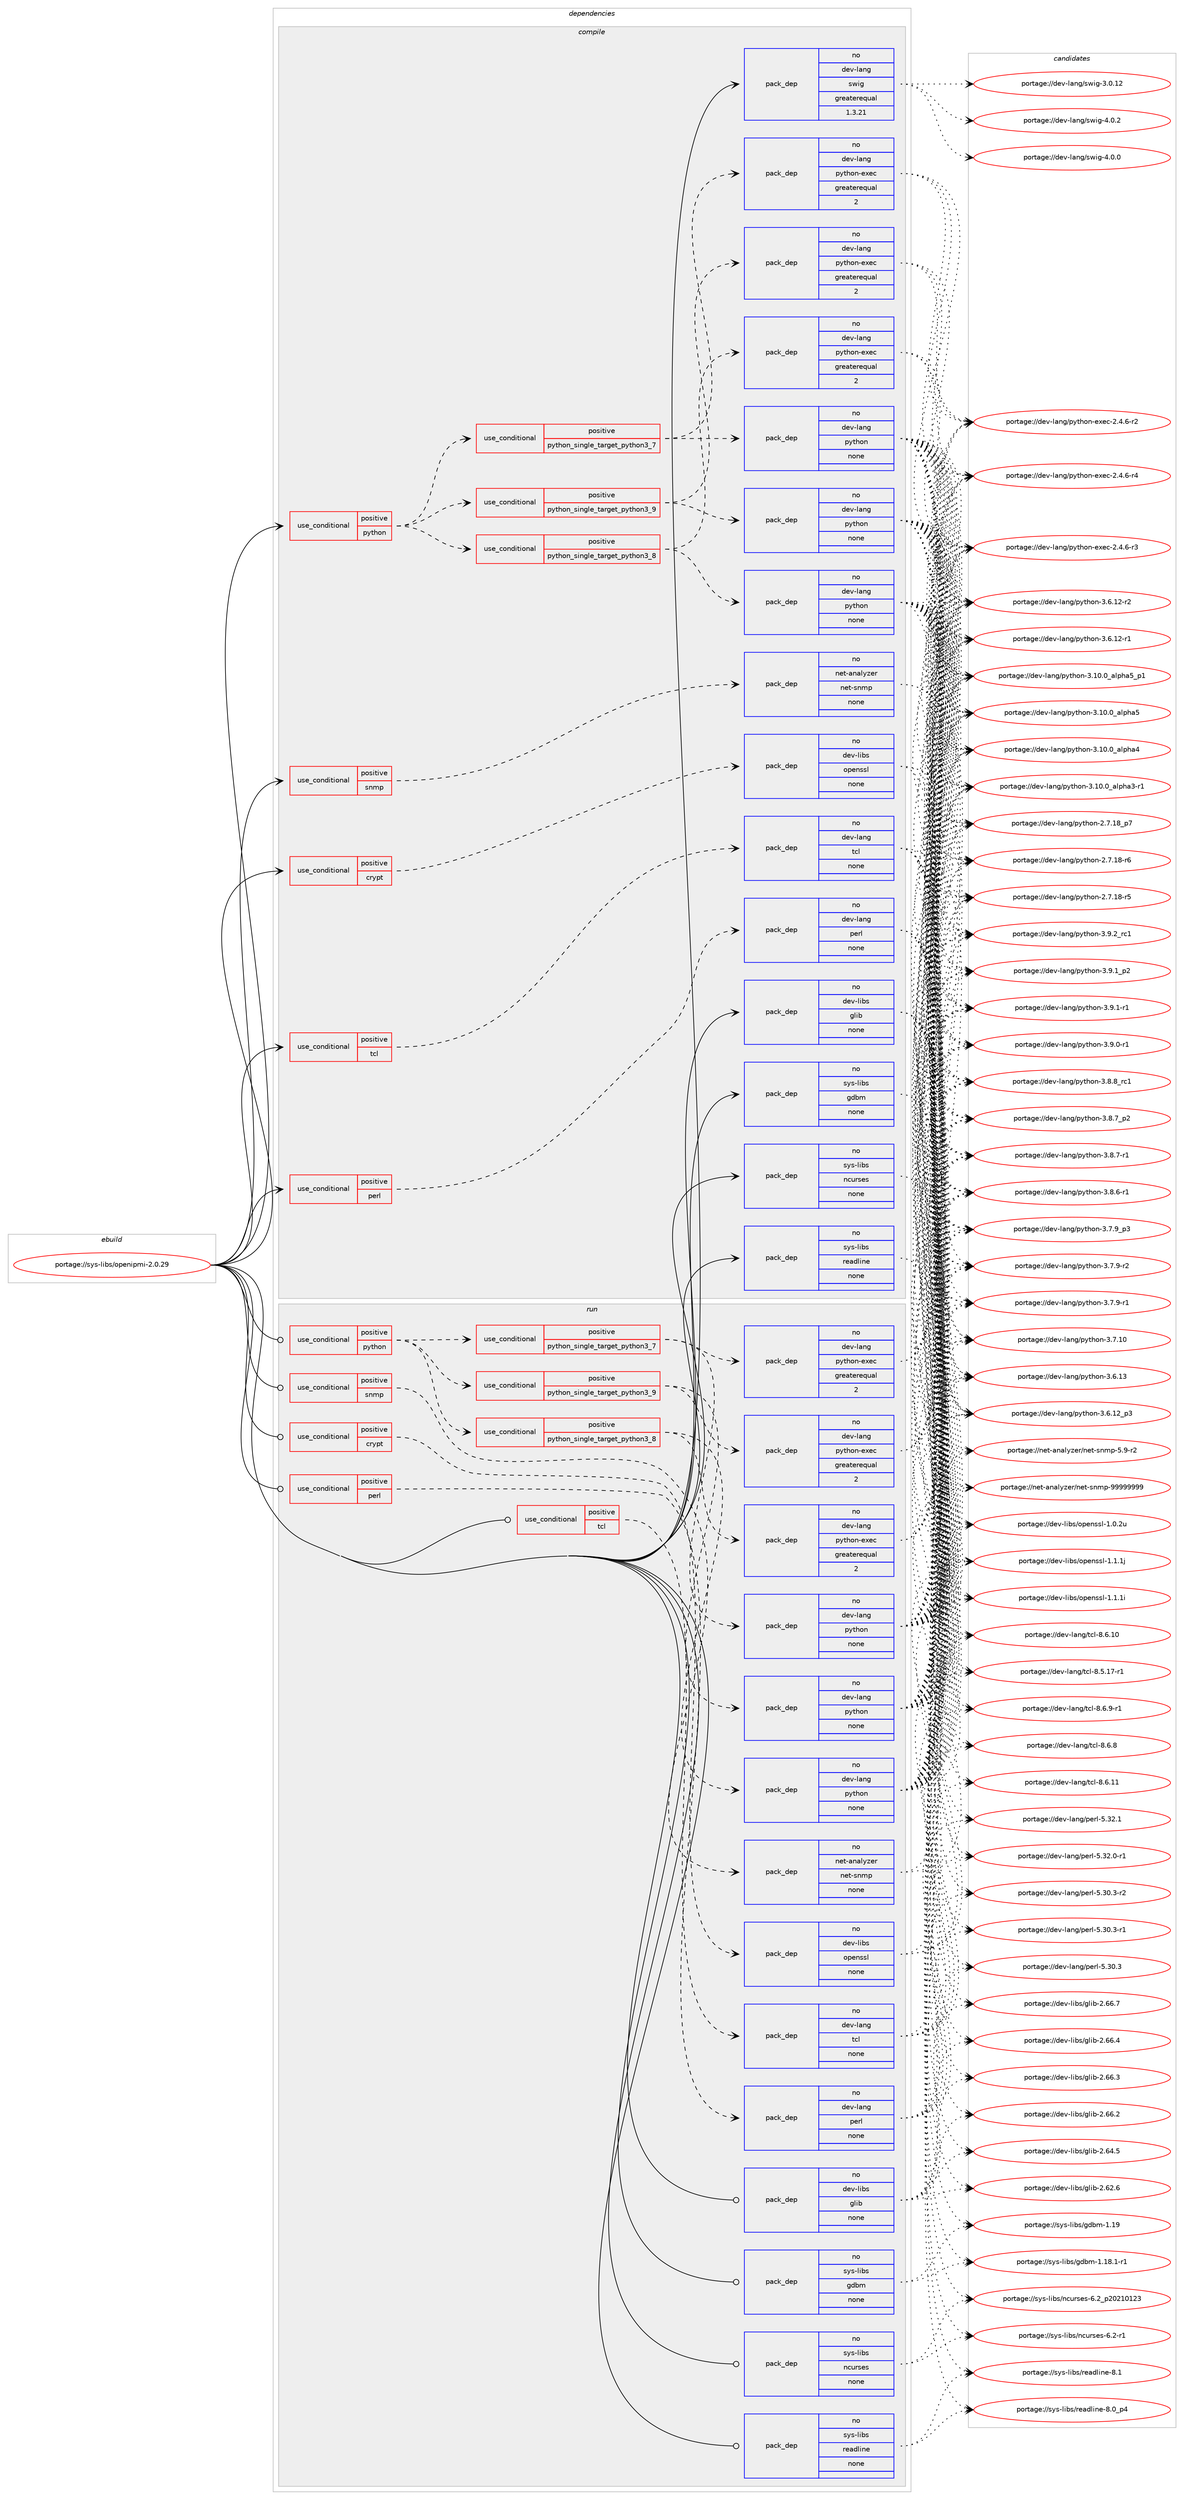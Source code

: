 digraph prolog {

# *************
# Graph options
# *************

newrank=true;
concentrate=true;
compound=true;
graph [rankdir=LR,fontname=Helvetica,fontsize=10,ranksep=1.5];#, ranksep=2.5, nodesep=0.2];
edge  [arrowhead=vee];
node  [fontname=Helvetica,fontsize=10];

# **********
# The ebuild
# **********

subgraph cluster_leftcol {
color=gray;
rank=same;
label=<<i>ebuild</i>>;
id [label="portage://sys-libs/openipmi-2.0.29", color=red, width=4, href="../sys-libs/openipmi-2.0.29.svg"];
}

# ****************
# The dependencies
# ****************

subgraph cluster_midcol {
color=gray;
label=<<i>dependencies</i>>;
subgraph cluster_compile {
fillcolor="#eeeeee";
style=filled;
label=<<i>compile</i>>;
subgraph cond585 {
dependency3374 [label=<<TABLE BORDER="0" CELLBORDER="1" CELLSPACING="0" CELLPADDING="4"><TR><TD ROWSPAN="3" CELLPADDING="10">use_conditional</TD></TR><TR><TD>positive</TD></TR><TR><TD>crypt</TD></TR></TABLE>>, shape=none, color=red];
subgraph pack2730 {
dependency3375 [label=<<TABLE BORDER="0" CELLBORDER="1" CELLSPACING="0" CELLPADDING="4" WIDTH="220"><TR><TD ROWSPAN="6" CELLPADDING="30">pack_dep</TD></TR><TR><TD WIDTH="110">no</TD></TR><TR><TD>dev-libs</TD></TR><TR><TD>openssl</TD></TR><TR><TD>none</TD></TR><TR><TD></TD></TR></TABLE>>, shape=none, color=blue];
}
dependency3374:e -> dependency3375:w [weight=20,style="dashed",arrowhead="vee"];
}
id:e -> dependency3374:w [weight=20,style="solid",arrowhead="vee"];
subgraph cond586 {
dependency3376 [label=<<TABLE BORDER="0" CELLBORDER="1" CELLSPACING="0" CELLPADDING="4"><TR><TD ROWSPAN="3" CELLPADDING="10">use_conditional</TD></TR><TR><TD>positive</TD></TR><TR><TD>perl</TD></TR></TABLE>>, shape=none, color=red];
subgraph pack2731 {
dependency3377 [label=<<TABLE BORDER="0" CELLBORDER="1" CELLSPACING="0" CELLPADDING="4" WIDTH="220"><TR><TD ROWSPAN="6" CELLPADDING="30">pack_dep</TD></TR><TR><TD WIDTH="110">no</TD></TR><TR><TD>dev-lang</TD></TR><TR><TD>perl</TD></TR><TR><TD>none</TD></TR><TR><TD></TD></TR></TABLE>>, shape=none, color=blue];
}
dependency3376:e -> dependency3377:w [weight=20,style="dashed",arrowhead="vee"];
}
id:e -> dependency3376:w [weight=20,style="solid",arrowhead="vee"];
subgraph cond587 {
dependency3378 [label=<<TABLE BORDER="0" CELLBORDER="1" CELLSPACING="0" CELLPADDING="4"><TR><TD ROWSPAN="3" CELLPADDING="10">use_conditional</TD></TR><TR><TD>positive</TD></TR><TR><TD>python</TD></TR></TABLE>>, shape=none, color=red];
subgraph cond588 {
dependency3379 [label=<<TABLE BORDER="0" CELLBORDER="1" CELLSPACING="0" CELLPADDING="4"><TR><TD ROWSPAN="3" CELLPADDING="10">use_conditional</TD></TR><TR><TD>positive</TD></TR><TR><TD>python_single_target_python3_7</TD></TR></TABLE>>, shape=none, color=red];
subgraph pack2732 {
dependency3380 [label=<<TABLE BORDER="0" CELLBORDER="1" CELLSPACING="0" CELLPADDING="4" WIDTH="220"><TR><TD ROWSPAN="6" CELLPADDING="30">pack_dep</TD></TR><TR><TD WIDTH="110">no</TD></TR><TR><TD>dev-lang</TD></TR><TR><TD>python</TD></TR><TR><TD>none</TD></TR><TR><TD></TD></TR></TABLE>>, shape=none, color=blue];
}
dependency3379:e -> dependency3380:w [weight=20,style="dashed",arrowhead="vee"];
subgraph pack2733 {
dependency3381 [label=<<TABLE BORDER="0" CELLBORDER="1" CELLSPACING="0" CELLPADDING="4" WIDTH="220"><TR><TD ROWSPAN="6" CELLPADDING="30">pack_dep</TD></TR><TR><TD WIDTH="110">no</TD></TR><TR><TD>dev-lang</TD></TR><TR><TD>python-exec</TD></TR><TR><TD>greaterequal</TD></TR><TR><TD>2</TD></TR></TABLE>>, shape=none, color=blue];
}
dependency3379:e -> dependency3381:w [weight=20,style="dashed",arrowhead="vee"];
}
dependency3378:e -> dependency3379:w [weight=20,style="dashed",arrowhead="vee"];
subgraph cond589 {
dependency3382 [label=<<TABLE BORDER="0" CELLBORDER="1" CELLSPACING="0" CELLPADDING="4"><TR><TD ROWSPAN="3" CELLPADDING="10">use_conditional</TD></TR><TR><TD>positive</TD></TR><TR><TD>python_single_target_python3_8</TD></TR></TABLE>>, shape=none, color=red];
subgraph pack2734 {
dependency3383 [label=<<TABLE BORDER="0" CELLBORDER="1" CELLSPACING="0" CELLPADDING="4" WIDTH="220"><TR><TD ROWSPAN="6" CELLPADDING="30">pack_dep</TD></TR><TR><TD WIDTH="110">no</TD></TR><TR><TD>dev-lang</TD></TR><TR><TD>python</TD></TR><TR><TD>none</TD></TR><TR><TD></TD></TR></TABLE>>, shape=none, color=blue];
}
dependency3382:e -> dependency3383:w [weight=20,style="dashed",arrowhead="vee"];
subgraph pack2735 {
dependency3384 [label=<<TABLE BORDER="0" CELLBORDER="1" CELLSPACING="0" CELLPADDING="4" WIDTH="220"><TR><TD ROWSPAN="6" CELLPADDING="30">pack_dep</TD></TR><TR><TD WIDTH="110">no</TD></TR><TR><TD>dev-lang</TD></TR><TR><TD>python-exec</TD></TR><TR><TD>greaterequal</TD></TR><TR><TD>2</TD></TR></TABLE>>, shape=none, color=blue];
}
dependency3382:e -> dependency3384:w [weight=20,style="dashed",arrowhead="vee"];
}
dependency3378:e -> dependency3382:w [weight=20,style="dashed",arrowhead="vee"];
subgraph cond590 {
dependency3385 [label=<<TABLE BORDER="0" CELLBORDER="1" CELLSPACING="0" CELLPADDING="4"><TR><TD ROWSPAN="3" CELLPADDING="10">use_conditional</TD></TR><TR><TD>positive</TD></TR><TR><TD>python_single_target_python3_9</TD></TR></TABLE>>, shape=none, color=red];
subgraph pack2736 {
dependency3386 [label=<<TABLE BORDER="0" CELLBORDER="1" CELLSPACING="0" CELLPADDING="4" WIDTH="220"><TR><TD ROWSPAN="6" CELLPADDING="30">pack_dep</TD></TR><TR><TD WIDTH="110">no</TD></TR><TR><TD>dev-lang</TD></TR><TR><TD>python</TD></TR><TR><TD>none</TD></TR><TR><TD></TD></TR></TABLE>>, shape=none, color=blue];
}
dependency3385:e -> dependency3386:w [weight=20,style="dashed",arrowhead="vee"];
subgraph pack2737 {
dependency3387 [label=<<TABLE BORDER="0" CELLBORDER="1" CELLSPACING="0" CELLPADDING="4" WIDTH="220"><TR><TD ROWSPAN="6" CELLPADDING="30">pack_dep</TD></TR><TR><TD WIDTH="110">no</TD></TR><TR><TD>dev-lang</TD></TR><TR><TD>python-exec</TD></TR><TR><TD>greaterequal</TD></TR><TR><TD>2</TD></TR></TABLE>>, shape=none, color=blue];
}
dependency3385:e -> dependency3387:w [weight=20,style="dashed",arrowhead="vee"];
}
dependency3378:e -> dependency3385:w [weight=20,style="dashed",arrowhead="vee"];
}
id:e -> dependency3378:w [weight=20,style="solid",arrowhead="vee"];
subgraph cond591 {
dependency3388 [label=<<TABLE BORDER="0" CELLBORDER="1" CELLSPACING="0" CELLPADDING="4"><TR><TD ROWSPAN="3" CELLPADDING="10">use_conditional</TD></TR><TR><TD>positive</TD></TR><TR><TD>snmp</TD></TR></TABLE>>, shape=none, color=red];
subgraph pack2738 {
dependency3389 [label=<<TABLE BORDER="0" CELLBORDER="1" CELLSPACING="0" CELLPADDING="4" WIDTH="220"><TR><TD ROWSPAN="6" CELLPADDING="30">pack_dep</TD></TR><TR><TD WIDTH="110">no</TD></TR><TR><TD>net-analyzer</TD></TR><TR><TD>net-snmp</TD></TR><TR><TD>none</TD></TR><TR><TD></TD></TR></TABLE>>, shape=none, color=blue];
}
dependency3388:e -> dependency3389:w [weight=20,style="dashed",arrowhead="vee"];
}
id:e -> dependency3388:w [weight=20,style="solid",arrowhead="vee"];
subgraph cond592 {
dependency3390 [label=<<TABLE BORDER="0" CELLBORDER="1" CELLSPACING="0" CELLPADDING="4"><TR><TD ROWSPAN="3" CELLPADDING="10">use_conditional</TD></TR><TR><TD>positive</TD></TR><TR><TD>tcl</TD></TR></TABLE>>, shape=none, color=red];
subgraph pack2739 {
dependency3391 [label=<<TABLE BORDER="0" CELLBORDER="1" CELLSPACING="0" CELLPADDING="4" WIDTH="220"><TR><TD ROWSPAN="6" CELLPADDING="30">pack_dep</TD></TR><TR><TD WIDTH="110">no</TD></TR><TR><TD>dev-lang</TD></TR><TR><TD>tcl</TD></TR><TR><TD>none</TD></TR><TR><TD></TD></TR></TABLE>>, shape=none, color=blue];
}
dependency3390:e -> dependency3391:w [weight=20,style="dashed",arrowhead="vee"];
}
id:e -> dependency3390:w [weight=20,style="solid",arrowhead="vee"];
subgraph pack2740 {
dependency3392 [label=<<TABLE BORDER="0" CELLBORDER="1" CELLSPACING="0" CELLPADDING="4" WIDTH="220"><TR><TD ROWSPAN="6" CELLPADDING="30">pack_dep</TD></TR><TR><TD WIDTH="110">no</TD></TR><TR><TD>dev-lang</TD></TR><TR><TD>swig</TD></TR><TR><TD>greaterequal</TD></TR><TR><TD>1.3.21</TD></TR></TABLE>>, shape=none, color=blue];
}
id:e -> dependency3392:w [weight=20,style="solid",arrowhead="vee"];
subgraph pack2741 {
dependency3393 [label=<<TABLE BORDER="0" CELLBORDER="1" CELLSPACING="0" CELLPADDING="4" WIDTH="220"><TR><TD ROWSPAN="6" CELLPADDING="30">pack_dep</TD></TR><TR><TD WIDTH="110">no</TD></TR><TR><TD>dev-libs</TD></TR><TR><TD>glib</TD></TR><TR><TD>none</TD></TR><TR><TD></TD></TR></TABLE>>, shape=none, color=blue];
}
id:e -> dependency3393:w [weight=20,style="solid",arrowhead="vee"];
subgraph pack2742 {
dependency3394 [label=<<TABLE BORDER="0" CELLBORDER="1" CELLSPACING="0" CELLPADDING="4" WIDTH="220"><TR><TD ROWSPAN="6" CELLPADDING="30">pack_dep</TD></TR><TR><TD WIDTH="110">no</TD></TR><TR><TD>sys-libs</TD></TR><TR><TD>gdbm</TD></TR><TR><TD>none</TD></TR><TR><TD></TD></TR></TABLE>>, shape=none, color=blue];
}
id:e -> dependency3394:w [weight=20,style="solid",arrowhead="vee"];
subgraph pack2743 {
dependency3395 [label=<<TABLE BORDER="0" CELLBORDER="1" CELLSPACING="0" CELLPADDING="4" WIDTH="220"><TR><TD ROWSPAN="6" CELLPADDING="30">pack_dep</TD></TR><TR><TD WIDTH="110">no</TD></TR><TR><TD>sys-libs</TD></TR><TR><TD>ncurses</TD></TR><TR><TD>none</TD></TR><TR><TD></TD></TR></TABLE>>, shape=none, color=blue];
}
id:e -> dependency3395:w [weight=20,style="solid",arrowhead="vee"];
subgraph pack2744 {
dependency3396 [label=<<TABLE BORDER="0" CELLBORDER="1" CELLSPACING="0" CELLPADDING="4" WIDTH="220"><TR><TD ROWSPAN="6" CELLPADDING="30">pack_dep</TD></TR><TR><TD WIDTH="110">no</TD></TR><TR><TD>sys-libs</TD></TR><TR><TD>readline</TD></TR><TR><TD>none</TD></TR><TR><TD></TD></TR></TABLE>>, shape=none, color=blue];
}
id:e -> dependency3396:w [weight=20,style="solid",arrowhead="vee"];
}
subgraph cluster_compileandrun {
fillcolor="#eeeeee";
style=filled;
label=<<i>compile and run</i>>;
}
subgraph cluster_run {
fillcolor="#eeeeee";
style=filled;
label=<<i>run</i>>;
subgraph cond593 {
dependency3397 [label=<<TABLE BORDER="0" CELLBORDER="1" CELLSPACING="0" CELLPADDING="4"><TR><TD ROWSPAN="3" CELLPADDING="10">use_conditional</TD></TR><TR><TD>positive</TD></TR><TR><TD>crypt</TD></TR></TABLE>>, shape=none, color=red];
subgraph pack2745 {
dependency3398 [label=<<TABLE BORDER="0" CELLBORDER="1" CELLSPACING="0" CELLPADDING="4" WIDTH="220"><TR><TD ROWSPAN="6" CELLPADDING="30">pack_dep</TD></TR><TR><TD WIDTH="110">no</TD></TR><TR><TD>dev-libs</TD></TR><TR><TD>openssl</TD></TR><TR><TD>none</TD></TR><TR><TD></TD></TR></TABLE>>, shape=none, color=blue];
}
dependency3397:e -> dependency3398:w [weight=20,style="dashed",arrowhead="vee"];
}
id:e -> dependency3397:w [weight=20,style="solid",arrowhead="odot"];
subgraph cond594 {
dependency3399 [label=<<TABLE BORDER="0" CELLBORDER="1" CELLSPACING="0" CELLPADDING="4"><TR><TD ROWSPAN="3" CELLPADDING="10">use_conditional</TD></TR><TR><TD>positive</TD></TR><TR><TD>perl</TD></TR></TABLE>>, shape=none, color=red];
subgraph pack2746 {
dependency3400 [label=<<TABLE BORDER="0" CELLBORDER="1" CELLSPACING="0" CELLPADDING="4" WIDTH="220"><TR><TD ROWSPAN="6" CELLPADDING="30">pack_dep</TD></TR><TR><TD WIDTH="110">no</TD></TR><TR><TD>dev-lang</TD></TR><TR><TD>perl</TD></TR><TR><TD>none</TD></TR><TR><TD></TD></TR></TABLE>>, shape=none, color=blue];
}
dependency3399:e -> dependency3400:w [weight=20,style="dashed",arrowhead="vee"];
}
id:e -> dependency3399:w [weight=20,style="solid",arrowhead="odot"];
subgraph cond595 {
dependency3401 [label=<<TABLE BORDER="0" CELLBORDER="1" CELLSPACING="0" CELLPADDING="4"><TR><TD ROWSPAN="3" CELLPADDING="10">use_conditional</TD></TR><TR><TD>positive</TD></TR><TR><TD>python</TD></TR></TABLE>>, shape=none, color=red];
subgraph cond596 {
dependency3402 [label=<<TABLE BORDER="0" CELLBORDER="1" CELLSPACING="0" CELLPADDING="4"><TR><TD ROWSPAN="3" CELLPADDING="10">use_conditional</TD></TR><TR><TD>positive</TD></TR><TR><TD>python_single_target_python3_7</TD></TR></TABLE>>, shape=none, color=red];
subgraph pack2747 {
dependency3403 [label=<<TABLE BORDER="0" CELLBORDER="1" CELLSPACING="0" CELLPADDING="4" WIDTH="220"><TR><TD ROWSPAN="6" CELLPADDING="30">pack_dep</TD></TR><TR><TD WIDTH="110">no</TD></TR><TR><TD>dev-lang</TD></TR><TR><TD>python</TD></TR><TR><TD>none</TD></TR><TR><TD></TD></TR></TABLE>>, shape=none, color=blue];
}
dependency3402:e -> dependency3403:w [weight=20,style="dashed",arrowhead="vee"];
subgraph pack2748 {
dependency3404 [label=<<TABLE BORDER="0" CELLBORDER="1" CELLSPACING="0" CELLPADDING="4" WIDTH="220"><TR><TD ROWSPAN="6" CELLPADDING="30">pack_dep</TD></TR><TR><TD WIDTH="110">no</TD></TR><TR><TD>dev-lang</TD></TR><TR><TD>python-exec</TD></TR><TR><TD>greaterequal</TD></TR><TR><TD>2</TD></TR></TABLE>>, shape=none, color=blue];
}
dependency3402:e -> dependency3404:w [weight=20,style="dashed",arrowhead="vee"];
}
dependency3401:e -> dependency3402:w [weight=20,style="dashed",arrowhead="vee"];
subgraph cond597 {
dependency3405 [label=<<TABLE BORDER="0" CELLBORDER="1" CELLSPACING="0" CELLPADDING="4"><TR><TD ROWSPAN="3" CELLPADDING="10">use_conditional</TD></TR><TR><TD>positive</TD></TR><TR><TD>python_single_target_python3_8</TD></TR></TABLE>>, shape=none, color=red];
subgraph pack2749 {
dependency3406 [label=<<TABLE BORDER="0" CELLBORDER="1" CELLSPACING="0" CELLPADDING="4" WIDTH="220"><TR><TD ROWSPAN="6" CELLPADDING="30">pack_dep</TD></TR><TR><TD WIDTH="110">no</TD></TR><TR><TD>dev-lang</TD></TR><TR><TD>python</TD></TR><TR><TD>none</TD></TR><TR><TD></TD></TR></TABLE>>, shape=none, color=blue];
}
dependency3405:e -> dependency3406:w [weight=20,style="dashed",arrowhead="vee"];
subgraph pack2750 {
dependency3407 [label=<<TABLE BORDER="0" CELLBORDER="1" CELLSPACING="0" CELLPADDING="4" WIDTH="220"><TR><TD ROWSPAN="6" CELLPADDING="30">pack_dep</TD></TR><TR><TD WIDTH="110">no</TD></TR><TR><TD>dev-lang</TD></TR><TR><TD>python-exec</TD></TR><TR><TD>greaterequal</TD></TR><TR><TD>2</TD></TR></TABLE>>, shape=none, color=blue];
}
dependency3405:e -> dependency3407:w [weight=20,style="dashed",arrowhead="vee"];
}
dependency3401:e -> dependency3405:w [weight=20,style="dashed",arrowhead="vee"];
subgraph cond598 {
dependency3408 [label=<<TABLE BORDER="0" CELLBORDER="1" CELLSPACING="0" CELLPADDING="4"><TR><TD ROWSPAN="3" CELLPADDING="10">use_conditional</TD></TR><TR><TD>positive</TD></TR><TR><TD>python_single_target_python3_9</TD></TR></TABLE>>, shape=none, color=red];
subgraph pack2751 {
dependency3409 [label=<<TABLE BORDER="0" CELLBORDER="1" CELLSPACING="0" CELLPADDING="4" WIDTH="220"><TR><TD ROWSPAN="6" CELLPADDING="30">pack_dep</TD></TR><TR><TD WIDTH="110">no</TD></TR><TR><TD>dev-lang</TD></TR><TR><TD>python</TD></TR><TR><TD>none</TD></TR><TR><TD></TD></TR></TABLE>>, shape=none, color=blue];
}
dependency3408:e -> dependency3409:w [weight=20,style="dashed",arrowhead="vee"];
subgraph pack2752 {
dependency3410 [label=<<TABLE BORDER="0" CELLBORDER="1" CELLSPACING="0" CELLPADDING="4" WIDTH="220"><TR><TD ROWSPAN="6" CELLPADDING="30">pack_dep</TD></TR><TR><TD WIDTH="110">no</TD></TR><TR><TD>dev-lang</TD></TR><TR><TD>python-exec</TD></TR><TR><TD>greaterequal</TD></TR><TR><TD>2</TD></TR></TABLE>>, shape=none, color=blue];
}
dependency3408:e -> dependency3410:w [weight=20,style="dashed",arrowhead="vee"];
}
dependency3401:e -> dependency3408:w [weight=20,style="dashed",arrowhead="vee"];
}
id:e -> dependency3401:w [weight=20,style="solid",arrowhead="odot"];
subgraph cond599 {
dependency3411 [label=<<TABLE BORDER="0" CELLBORDER="1" CELLSPACING="0" CELLPADDING="4"><TR><TD ROWSPAN="3" CELLPADDING="10">use_conditional</TD></TR><TR><TD>positive</TD></TR><TR><TD>snmp</TD></TR></TABLE>>, shape=none, color=red];
subgraph pack2753 {
dependency3412 [label=<<TABLE BORDER="0" CELLBORDER="1" CELLSPACING="0" CELLPADDING="4" WIDTH="220"><TR><TD ROWSPAN="6" CELLPADDING="30">pack_dep</TD></TR><TR><TD WIDTH="110">no</TD></TR><TR><TD>net-analyzer</TD></TR><TR><TD>net-snmp</TD></TR><TR><TD>none</TD></TR><TR><TD></TD></TR></TABLE>>, shape=none, color=blue];
}
dependency3411:e -> dependency3412:w [weight=20,style="dashed",arrowhead="vee"];
}
id:e -> dependency3411:w [weight=20,style="solid",arrowhead="odot"];
subgraph cond600 {
dependency3413 [label=<<TABLE BORDER="0" CELLBORDER="1" CELLSPACING="0" CELLPADDING="4"><TR><TD ROWSPAN="3" CELLPADDING="10">use_conditional</TD></TR><TR><TD>positive</TD></TR><TR><TD>tcl</TD></TR></TABLE>>, shape=none, color=red];
subgraph pack2754 {
dependency3414 [label=<<TABLE BORDER="0" CELLBORDER="1" CELLSPACING="0" CELLPADDING="4" WIDTH="220"><TR><TD ROWSPAN="6" CELLPADDING="30">pack_dep</TD></TR><TR><TD WIDTH="110">no</TD></TR><TR><TD>dev-lang</TD></TR><TR><TD>tcl</TD></TR><TR><TD>none</TD></TR><TR><TD></TD></TR></TABLE>>, shape=none, color=blue];
}
dependency3413:e -> dependency3414:w [weight=20,style="dashed",arrowhead="vee"];
}
id:e -> dependency3413:w [weight=20,style="solid",arrowhead="odot"];
subgraph pack2755 {
dependency3415 [label=<<TABLE BORDER="0" CELLBORDER="1" CELLSPACING="0" CELLPADDING="4" WIDTH="220"><TR><TD ROWSPAN="6" CELLPADDING="30">pack_dep</TD></TR><TR><TD WIDTH="110">no</TD></TR><TR><TD>dev-libs</TD></TR><TR><TD>glib</TD></TR><TR><TD>none</TD></TR><TR><TD></TD></TR></TABLE>>, shape=none, color=blue];
}
id:e -> dependency3415:w [weight=20,style="solid",arrowhead="odot"];
subgraph pack2756 {
dependency3416 [label=<<TABLE BORDER="0" CELLBORDER="1" CELLSPACING="0" CELLPADDING="4" WIDTH="220"><TR><TD ROWSPAN="6" CELLPADDING="30">pack_dep</TD></TR><TR><TD WIDTH="110">no</TD></TR><TR><TD>sys-libs</TD></TR><TR><TD>gdbm</TD></TR><TR><TD>none</TD></TR><TR><TD></TD></TR></TABLE>>, shape=none, color=blue];
}
id:e -> dependency3416:w [weight=20,style="solid",arrowhead="odot"];
subgraph pack2757 {
dependency3417 [label=<<TABLE BORDER="0" CELLBORDER="1" CELLSPACING="0" CELLPADDING="4" WIDTH="220"><TR><TD ROWSPAN="6" CELLPADDING="30">pack_dep</TD></TR><TR><TD WIDTH="110">no</TD></TR><TR><TD>sys-libs</TD></TR><TR><TD>ncurses</TD></TR><TR><TD>none</TD></TR><TR><TD></TD></TR></TABLE>>, shape=none, color=blue];
}
id:e -> dependency3417:w [weight=20,style="solid",arrowhead="odot"];
subgraph pack2758 {
dependency3418 [label=<<TABLE BORDER="0" CELLBORDER="1" CELLSPACING="0" CELLPADDING="4" WIDTH="220"><TR><TD ROWSPAN="6" CELLPADDING="30">pack_dep</TD></TR><TR><TD WIDTH="110">no</TD></TR><TR><TD>sys-libs</TD></TR><TR><TD>readline</TD></TR><TR><TD>none</TD></TR><TR><TD></TD></TR></TABLE>>, shape=none, color=blue];
}
id:e -> dependency3418:w [weight=20,style="solid",arrowhead="odot"];
}
}

# **************
# The candidates
# **************

subgraph cluster_choices {
rank=same;
color=gray;
label=<<i>candidates</i>>;

subgraph choice2730 {
color=black;
nodesep=1;
choice100101118451081059811547111112101110115115108454946494649106 [label="portage://dev-libs/openssl-1.1.1j", color=red, width=4,href="../dev-libs/openssl-1.1.1j.svg"];
choice100101118451081059811547111112101110115115108454946494649105 [label="portage://dev-libs/openssl-1.1.1i", color=red, width=4,href="../dev-libs/openssl-1.1.1i.svg"];
choice100101118451081059811547111112101110115115108454946484650117 [label="portage://dev-libs/openssl-1.0.2u", color=red, width=4,href="../dev-libs/openssl-1.0.2u.svg"];
dependency3375:e -> choice100101118451081059811547111112101110115115108454946494649106:w [style=dotted,weight="100"];
dependency3375:e -> choice100101118451081059811547111112101110115115108454946494649105:w [style=dotted,weight="100"];
dependency3375:e -> choice100101118451081059811547111112101110115115108454946484650117:w [style=dotted,weight="100"];
}
subgraph choice2731 {
color=black;
nodesep=1;
choice10010111845108971101034711210111410845534651504649 [label="portage://dev-lang/perl-5.32.1", color=red, width=4,href="../dev-lang/perl-5.32.1.svg"];
choice100101118451089711010347112101114108455346515046484511449 [label="portage://dev-lang/perl-5.32.0-r1", color=red, width=4,href="../dev-lang/perl-5.32.0-r1.svg"];
choice100101118451089711010347112101114108455346514846514511450 [label="portage://dev-lang/perl-5.30.3-r2", color=red, width=4,href="../dev-lang/perl-5.30.3-r2.svg"];
choice100101118451089711010347112101114108455346514846514511449 [label="portage://dev-lang/perl-5.30.3-r1", color=red, width=4,href="../dev-lang/perl-5.30.3-r1.svg"];
choice10010111845108971101034711210111410845534651484651 [label="portage://dev-lang/perl-5.30.3", color=red, width=4,href="../dev-lang/perl-5.30.3.svg"];
dependency3377:e -> choice10010111845108971101034711210111410845534651504649:w [style=dotted,weight="100"];
dependency3377:e -> choice100101118451089711010347112101114108455346515046484511449:w [style=dotted,weight="100"];
dependency3377:e -> choice100101118451089711010347112101114108455346514846514511450:w [style=dotted,weight="100"];
dependency3377:e -> choice100101118451089711010347112101114108455346514846514511449:w [style=dotted,weight="100"];
dependency3377:e -> choice10010111845108971101034711210111410845534651484651:w [style=dotted,weight="100"];
}
subgraph choice2732 {
color=black;
nodesep=1;
choice100101118451089711010347112121116104111110455146574650951149949 [label="portage://dev-lang/python-3.9.2_rc1", color=red, width=4,href="../dev-lang/python-3.9.2_rc1.svg"];
choice1001011184510897110103471121211161041111104551465746499511250 [label="portage://dev-lang/python-3.9.1_p2", color=red, width=4,href="../dev-lang/python-3.9.1_p2.svg"];
choice1001011184510897110103471121211161041111104551465746494511449 [label="portage://dev-lang/python-3.9.1-r1", color=red, width=4,href="../dev-lang/python-3.9.1-r1.svg"];
choice1001011184510897110103471121211161041111104551465746484511449 [label="portage://dev-lang/python-3.9.0-r1", color=red, width=4,href="../dev-lang/python-3.9.0-r1.svg"];
choice100101118451089711010347112121116104111110455146564656951149949 [label="portage://dev-lang/python-3.8.8_rc1", color=red, width=4,href="../dev-lang/python-3.8.8_rc1.svg"];
choice1001011184510897110103471121211161041111104551465646559511250 [label="portage://dev-lang/python-3.8.7_p2", color=red, width=4,href="../dev-lang/python-3.8.7_p2.svg"];
choice1001011184510897110103471121211161041111104551465646554511449 [label="portage://dev-lang/python-3.8.7-r1", color=red, width=4,href="../dev-lang/python-3.8.7-r1.svg"];
choice1001011184510897110103471121211161041111104551465646544511449 [label="portage://dev-lang/python-3.8.6-r1", color=red, width=4,href="../dev-lang/python-3.8.6-r1.svg"];
choice1001011184510897110103471121211161041111104551465546579511251 [label="portage://dev-lang/python-3.7.9_p3", color=red, width=4,href="../dev-lang/python-3.7.9_p3.svg"];
choice1001011184510897110103471121211161041111104551465546574511450 [label="portage://dev-lang/python-3.7.9-r2", color=red, width=4,href="../dev-lang/python-3.7.9-r2.svg"];
choice1001011184510897110103471121211161041111104551465546574511449 [label="portage://dev-lang/python-3.7.9-r1", color=red, width=4,href="../dev-lang/python-3.7.9-r1.svg"];
choice10010111845108971101034711212111610411111045514655464948 [label="portage://dev-lang/python-3.7.10", color=red, width=4,href="../dev-lang/python-3.7.10.svg"];
choice10010111845108971101034711212111610411111045514654464951 [label="portage://dev-lang/python-3.6.13", color=red, width=4,href="../dev-lang/python-3.6.13.svg"];
choice100101118451089711010347112121116104111110455146544649509511251 [label="portage://dev-lang/python-3.6.12_p3", color=red, width=4,href="../dev-lang/python-3.6.12_p3.svg"];
choice100101118451089711010347112121116104111110455146544649504511450 [label="portage://dev-lang/python-3.6.12-r2", color=red, width=4,href="../dev-lang/python-3.6.12-r2.svg"];
choice100101118451089711010347112121116104111110455146544649504511449 [label="portage://dev-lang/python-3.6.12-r1", color=red, width=4,href="../dev-lang/python-3.6.12-r1.svg"];
choice10010111845108971101034711212111610411111045514649484648959710811210497539511249 [label="portage://dev-lang/python-3.10.0_alpha5_p1", color=red, width=4,href="../dev-lang/python-3.10.0_alpha5_p1.svg"];
choice1001011184510897110103471121211161041111104551464948464895971081121049753 [label="portage://dev-lang/python-3.10.0_alpha5", color=red, width=4,href="../dev-lang/python-3.10.0_alpha5.svg"];
choice1001011184510897110103471121211161041111104551464948464895971081121049752 [label="portage://dev-lang/python-3.10.0_alpha4", color=red, width=4,href="../dev-lang/python-3.10.0_alpha4.svg"];
choice10010111845108971101034711212111610411111045514649484648959710811210497514511449 [label="portage://dev-lang/python-3.10.0_alpha3-r1", color=red, width=4,href="../dev-lang/python-3.10.0_alpha3-r1.svg"];
choice100101118451089711010347112121116104111110455046554649569511255 [label="portage://dev-lang/python-2.7.18_p7", color=red, width=4,href="../dev-lang/python-2.7.18_p7.svg"];
choice100101118451089711010347112121116104111110455046554649564511454 [label="portage://dev-lang/python-2.7.18-r6", color=red, width=4,href="../dev-lang/python-2.7.18-r6.svg"];
choice100101118451089711010347112121116104111110455046554649564511453 [label="portage://dev-lang/python-2.7.18-r5", color=red, width=4,href="../dev-lang/python-2.7.18-r5.svg"];
dependency3380:e -> choice100101118451089711010347112121116104111110455146574650951149949:w [style=dotted,weight="100"];
dependency3380:e -> choice1001011184510897110103471121211161041111104551465746499511250:w [style=dotted,weight="100"];
dependency3380:e -> choice1001011184510897110103471121211161041111104551465746494511449:w [style=dotted,weight="100"];
dependency3380:e -> choice1001011184510897110103471121211161041111104551465746484511449:w [style=dotted,weight="100"];
dependency3380:e -> choice100101118451089711010347112121116104111110455146564656951149949:w [style=dotted,weight="100"];
dependency3380:e -> choice1001011184510897110103471121211161041111104551465646559511250:w [style=dotted,weight="100"];
dependency3380:e -> choice1001011184510897110103471121211161041111104551465646554511449:w [style=dotted,weight="100"];
dependency3380:e -> choice1001011184510897110103471121211161041111104551465646544511449:w [style=dotted,weight="100"];
dependency3380:e -> choice1001011184510897110103471121211161041111104551465546579511251:w [style=dotted,weight="100"];
dependency3380:e -> choice1001011184510897110103471121211161041111104551465546574511450:w [style=dotted,weight="100"];
dependency3380:e -> choice1001011184510897110103471121211161041111104551465546574511449:w [style=dotted,weight="100"];
dependency3380:e -> choice10010111845108971101034711212111610411111045514655464948:w [style=dotted,weight="100"];
dependency3380:e -> choice10010111845108971101034711212111610411111045514654464951:w [style=dotted,weight="100"];
dependency3380:e -> choice100101118451089711010347112121116104111110455146544649509511251:w [style=dotted,weight="100"];
dependency3380:e -> choice100101118451089711010347112121116104111110455146544649504511450:w [style=dotted,weight="100"];
dependency3380:e -> choice100101118451089711010347112121116104111110455146544649504511449:w [style=dotted,weight="100"];
dependency3380:e -> choice10010111845108971101034711212111610411111045514649484648959710811210497539511249:w [style=dotted,weight="100"];
dependency3380:e -> choice1001011184510897110103471121211161041111104551464948464895971081121049753:w [style=dotted,weight="100"];
dependency3380:e -> choice1001011184510897110103471121211161041111104551464948464895971081121049752:w [style=dotted,weight="100"];
dependency3380:e -> choice10010111845108971101034711212111610411111045514649484648959710811210497514511449:w [style=dotted,weight="100"];
dependency3380:e -> choice100101118451089711010347112121116104111110455046554649569511255:w [style=dotted,weight="100"];
dependency3380:e -> choice100101118451089711010347112121116104111110455046554649564511454:w [style=dotted,weight="100"];
dependency3380:e -> choice100101118451089711010347112121116104111110455046554649564511453:w [style=dotted,weight="100"];
}
subgraph choice2733 {
color=black;
nodesep=1;
choice10010111845108971101034711212111610411111045101120101994550465246544511452 [label="portage://dev-lang/python-exec-2.4.6-r4", color=red, width=4,href="../dev-lang/python-exec-2.4.6-r4.svg"];
choice10010111845108971101034711212111610411111045101120101994550465246544511451 [label="portage://dev-lang/python-exec-2.4.6-r3", color=red, width=4,href="../dev-lang/python-exec-2.4.6-r3.svg"];
choice10010111845108971101034711212111610411111045101120101994550465246544511450 [label="portage://dev-lang/python-exec-2.4.6-r2", color=red, width=4,href="../dev-lang/python-exec-2.4.6-r2.svg"];
dependency3381:e -> choice10010111845108971101034711212111610411111045101120101994550465246544511452:w [style=dotted,weight="100"];
dependency3381:e -> choice10010111845108971101034711212111610411111045101120101994550465246544511451:w [style=dotted,weight="100"];
dependency3381:e -> choice10010111845108971101034711212111610411111045101120101994550465246544511450:w [style=dotted,weight="100"];
}
subgraph choice2734 {
color=black;
nodesep=1;
choice100101118451089711010347112121116104111110455146574650951149949 [label="portage://dev-lang/python-3.9.2_rc1", color=red, width=4,href="../dev-lang/python-3.9.2_rc1.svg"];
choice1001011184510897110103471121211161041111104551465746499511250 [label="portage://dev-lang/python-3.9.1_p2", color=red, width=4,href="../dev-lang/python-3.9.1_p2.svg"];
choice1001011184510897110103471121211161041111104551465746494511449 [label="portage://dev-lang/python-3.9.1-r1", color=red, width=4,href="../dev-lang/python-3.9.1-r1.svg"];
choice1001011184510897110103471121211161041111104551465746484511449 [label="portage://dev-lang/python-3.9.0-r1", color=red, width=4,href="../dev-lang/python-3.9.0-r1.svg"];
choice100101118451089711010347112121116104111110455146564656951149949 [label="portage://dev-lang/python-3.8.8_rc1", color=red, width=4,href="../dev-lang/python-3.8.8_rc1.svg"];
choice1001011184510897110103471121211161041111104551465646559511250 [label="portage://dev-lang/python-3.8.7_p2", color=red, width=4,href="../dev-lang/python-3.8.7_p2.svg"];
choice1001011184510897110103471121211161041111104551465646554511449 [label="portage://dev-lang/python-3.8.7-r1", color=red, width=4,href="../dev-lang/python-3.8.7-r1.svg"];
choice1001011184510897110103471121211161041111104551465646544511449 [label="portage://dev-lang/python-3.8.6-r1", color=red, width=4,href="../dev-lang/python-3.8.6-r1.svg"];
choice1001011184510897110103471121211161041111104551465546579511251 [label="portage://dev-lang/python-3.7.9_p3", color=red, width=4,href="../dev-lang/python-3.7.9_p3.svg"];
choice1001011184510897110103471121211161041111104551465546574511450 [label="portage://dev-lang/python-3.7.9-r2", color=red, width=4,href="../dev-lang/python-3.7.9-r2.svg"];
choice1001011184510897110103471121211161041111104551465546574511449 [label="portage://dev-lang/python-3.7.9-r1", color=red, width=4,href="../dev-lang/python-3.7.9-r1.svg"];
choice10010111845108971101034711212111610411111045514655464948 [label="portage://dev-lang/python-3.7.10", color=red, width=4,href="../dev-lang/python-3.7.10.svg"];
choice10010111845108971101034711212111610411111045514654464951 [label="portage://dev-lang/python-3.6.13", color=red, width=4,href="../dev-lang/python-3.6.13.svg"];
choice100101118451089711010347112121116104111110455146544649509511251 [label="portage://dev-lang/python-3.6.12_p3", color=red, width=4,href="../dev-lang/python-3.6.12_p3.svg"];
choice100101118451089711010347112121116104111110455146544649504511450 [label="portage://dev-lang/python-3.6.12-r2", color=red, width=4,href="../dev-lang/python-3.6.12-r2.svg"];
choice100101118451089711010347112121116104111110455146544649504511449 [label="portage://dev-lang/python-3.6.12-r1", color=red, width=4,href="../dev-lang/python-3.6.12-r1.svg"];
choice10010111845108971101034711212111610411111045514649484648959710811210497539511249 [label="portage://dev-lang/python-3.10.0_alpha5_p1", color=red, width=4,href="../dev-lang/python-3.10.0_alpha5_p1.svg"];
choice1001011184510897110103471121211161041111104551464948464895971081121049753 [label="portage://dev-lang/python-3.10.0_alpha5", color=red, width=4,href="../dev-lang/python-3.10.0_alpha5.svg"];
choice1001011184510897110103471121211161041111104551464948464895971081121049752 [label="portage://dev-lang/python-3.10.0_alpha4", color=red, width=4,href="../dev-lang/python-3.10.0_alpha4.svg"];
choice10010111845108971101034711212111610411111045514649484648959710811210497514511449 [label="portage://dev-lang/python-3.10.0_alpha3-r1", color=red, width=4,href="../dev-lang/python-3.10.0_alpha3-r1.svg"];
choice100101118451089711010347112121116104111110455046554649569511255 [label="portage://dev-lang/python-2.7.18_p7", color=red, width=4,href="../dev-lang/python-2.7.18_p7.svg"];
choice100101118451089711010347112121116104111110455046554649564511454 [label="portage://dev-lang/python-2.7.18-r6", color=red, width=4,href="../dev-lang/python-2.7.18-r6.svg"];
choice100101118451089711010347112121116104111110455046554649564511453 [label="portage://dev-lang/python-2.7.18-r5", color=red, width=4,href="../dev-lang/python-2.7.18-r5.svg"];
dependency3383:e -> choice100101118451089711010347112121116104111110455146574650951149949:w [style=dotted,weight="100"];
dependency3383:e -> choice1001011184510897110103471121211161041111104551465746499511250:w [style=dotted,weight="100"];
dependency3383:e -> choice1001011184510897110103471121211161041111104551465746494511449:w [style=dotted,weight="100"];
dependency3383:e -> choice1001011184510897110103471121211161041111104551465746484511449:w [style=dotted,weight="100"];
dependency3383:e -> choice100101118451089711010347112121116104111110455146564656951149949:w [style=dotted,weight="100"];
dependency3383:e -> choice1001011184510897110103471121211161041111104551465646559511250:w [style=dotted,weight="100"];
dependency3383:e -> choice1001011184510897110103471121211161041111104551465646554511449:w [style=dotted,weight="100"];
dependency3383:e -> choice1001011184510897110103471121211161041111104551465646544511449:w [style=dotted,weight="100"];
dependency3383:e -> choice1001011184510897110103471121211161041111104551465546579511251:w [style=dotted,weight="100"];
dependency3383:e -> choice1001011184510897110103471121211161041111104551465546574511450:w [style=dotted,weight="100"];
dependency3383:e -> choice1001011184510897110103471121211161041111104551465546574511449:w [style=dotted,weight="100"];
dependency3383:e -> choice10010111845108971101034711212111610411111045514655464948:w [style=dotted,weight="100"];
dependency3383:e -> choice10010111845108971101034711212111610411111045514654464951:w [style=dotted,weight="100"];
dependency3383:e -> choice100101118451089711010347112121116104111110455146544649509511251:w [style=dotted,weight="100"];
dependency3383:e -> choice100101118451089711010347112121116104111110455146544649504511450:w [style=dotted,weight="100"];
dependency3383:e -> choice100101118451089711010347112121116104111110455146544649504511449:w [style=dotted,weight="100"];
dependency3383:e -> choice10010111845108971101034711212111610411111045514649484648959710811210497539511249:w [style=dotted,weight="100"];
dependency3383:e -> choice1001011184510897110103471121211161041111104551464948464895971081121049753:w [style=dotted,weight="100"];
dependency3383:e -> choice1001011184510897110103471121211161041111104551464948464895971081121049752:w [style=dotted,weight="100"];
dependency3383:e -> choice10010111845108971101034711212111610411111045514649484648959710811210497514511449:w [style=dotted,weight="100"];
dependency3383:e -> choice100101118451089711010347112121116104111110455046554649569511255:w [style=dotted,weight="100"];
dependency3383:e -> choice100101118451089711010347112121116104111110455046554649564511454:w [style=dotted,weight="100"];
dependency3383:e -> choice100101118451089711010347112121116104111110455046554649564511453:w [style=dotted,weight="100"];
}
subgraph choice2735 {
color=black;
nodesep=1;
choice10010111845108971101034711212111610411111045101120101994550465246544511452 [label="portage://dev-lang/python-exec-2.4.6-r4", color=red, width=4,href="../dev-lang/python-exec-2.4.6-r4.svg"];
choice10010111845108971101034711212111610411111045101120101994550465246544511451 [label="portage://dev-lang/python-exec-2.4.6-r3", color=red, width=4,href="../dev-lang/python-exec-2.4.6-r3.svg"];
choice10010111845108971101034711212111610411111045101120101994550465246544511450 [label="portage://dev-lang/python-exec-2.4.6-r2", color=red, width=4,href="../dev-lang/python-exec-2.4.6-r2.svg"];
dependency3384:e -> choice10010111845108971101034711212111610411111045101120101994550465246544511452:w [style=dotted,weight="100"];
dependency3384:e -> choice10010111845108971101034711212111610411111045101120101994550465246544511451:w [style=dotted,weight="100"];
dependency3384:e -> choice10010111845108971101034711212111610411111045101120101994550465246544511450:w [style=dotted,weight="100"];
}
subgraph choice2736 {
color=black;
nodesep=1;
choice100101118451089711010347112121116104111110455146574650951149949 [label="portage://dev-lang/python-3.9.2_rc1", color=red, width=4,href="../dev-lang/python-3.9.2_rc1.svg"];
choice1001011184510897110103471121211161041111104551465746499511250 [label="portage://dev-lang/python-3.9.1_p2", color=red, width=4,href="../dev-lang/python-3.9.1_p2.svg"];
choice1001011184510897110103471121211161041111104551465746494511449 [label="portage://dev-lang/python-3.9.1-r1", color=red, width=4,href="../dev-lang/python-3.9.1-r1.svg"];
choice1001011184510897110103471121211161041111104551465746484511449 [label="portage://dev-lang/python-3.9.0-r1", color=red, width=4,href="../dev-lang/python-3.9.0-r1.svg"];
choice100101118451089711010347112121116104111110455146564656951149949 [label="portage://dev-lang/python-3.8.8_rc1", color=red, width=4,href="../dev-lang/python-3.8.8_rc1.svg"];
choice1001011184510897110103471121211161041111104551465646559511250 [label="portage://dev-lang/python-3.8.7_p2", color=red, width=4,href="../dev-lang/python-3.8.7_p2.svg"];
choice1001011184510897110103471121211161041111104551465646554511449 [label="portage://dev-lang/python-3.8.7-r1", color=red, width=4,href="../dev-lang/python-3.8.7-r1.svg"];
choice1001011184510897110103471121211161041111104551465646544511449 [label="portage://dev-lang/python-3.8.6-r1", color=red, width=4,href="../dev-lang/python-3.8.6-r1.svg"];
choice1001011184510897110103471121211161041111104551465546579511251 [label="portage://dev-lang/python-3.7.9_p3", color=red, width=4,href="../dev-lang/python-3.7.9_p3.svg"];
choice1001011184510897110103471121211161041111104551465546574511450 [label="portage://dev-lang/python-3.7.9-r2", color=red, width=4,href="../dev-lang/python-3.7.9-r2.svg"];
choice1001011184510897110103471121211161041111104551465546574511449 [label="portage://dev-lang/python-3.7.9-r1", color=red, width=4,href="../dev-lang/python-3.7.9-r1.svg"];
choice10010111845108971101034711212111610411111045514655464948 [label="portage://dev-lang/python-3.7.10", color=red, width=4,href="../dev-lang/python-3.7.10.svg"];
choice10010111845108971101034711212111610411111045514654464951 [label="portage://dev-lang/python-3.6.13", color=red, width=4,href="../dev-lang/python-3.6.13.svg"];
choice100101118451089711010347112121116104111110455146544649509511251 [label="portage://dev-lang/python-3.6.12_p3", color=red, width=4,href="../dev-lang/python-3.6.12_p3.svg"];
choice100101118451089711010347112121116104111110455146544649504511450 [label="portage://dev-lang/python-3.6.12-r2", color=red, width=4,href="../dev-lang/python-3.6.12-r2.svg"];
choice100101118451089711010347112121116104111110455146544649504511449 [label="portage://dev-lang/python-3.6.12-r1", color=red, width=4,href="../dev-lang/python-3.6.12-r1.svg"];
choice10010111845108971101034711212111610411111045514649484648959710811210497539511249 [label="portage://dev-lang/python-3.10.0_alpha5_p1", color=red, width=4,href="../dev-lang/python-3.10.0_alpha5_p1.svg"];
choice1001011184510897110103471121211161041111104551464948464895971081121049753 [label="portage://dev-lang/python-3.10.0_alpha5", color=red, width=4,href="../dev-lang/python-3.10.0_alpha5.svg"];
choice1001011184510897110103471121211161041111104551464948464895971081121049752 [label="portage://dev-lang/python-3.10.0_alpha4", color=red, width=4,href="../dev-lang/python-3.10.0_alpha4.svg"];
choice10010111845108971101034711212111610411111045514649484648959710811210497514511449 [label="portage://dev-lang/python-3.10.0_alpha3-r1", color=red, width=4,href="../dev-lang/python-3.10.0_alpha3-r1.svg"];
choice100101118451089711010347112121116104111110455046554649569511255 [label="portage://dev-lang/python-2.7.18_p7", color=red, width=4,href="../dev-lang/python-2.7.18_p7.svg"];
choice100101118451089711010347112121116104111110455046554649564511454 [label="portage://dev-lang/python-2.7.18-r6", color=red, width=4,href="../dev-lang/python-2.7.18-r6.svg"];
choice100101118451089711010347112121116104111110455046554649564511453 [label="portage://dev-lang/python-2.7.18-r5", color=red, width=4,href="../dev-lang/python-2.7.18-r5.svg"];
dependency3386:e -> choice100101118451089711010347112121116104111110455146574650951149949:w [style=dotted,weight="100"];
dependency3386:e -> choice1001011184510897110103471121211161041111104551465746499511250:w [style=dotted,weight="100"];
dependency3386:e -> choice1001011184510897110103471121211161041111104551465746494511449:w [style=dotted,weight="100"];
dependency3386:e -> choice1001011184510897110103471121211161041111104551465746484511449:w [style=dotted,weight="100"];
dependency3386:e -> choice100101118451089711010347112121116104111110455146564656951149949:w [style=dotted,weight="100"];
dependency3386:e -> choice1001011184510897110103471121211161041111104551465646559511250:w [style=dotted,weight="100"];
dependency3386:e -> choice1001011184510897110103471121211161041111104551465646554511449:w [style=dotted,weight="100"];
dependency3386:e -> choice1001011184510897110103471121211161041111104551465646544511449:w [style=dotted,weight="100"];
dependency3386:e -> choice1001011184510897110103471121211161041111104551465546579511251:w [style=dotted,weight="100"];
dependency3386:e -> choice1001011184510897110103471121211161041111104551465546574511450:w [style=dotted,weight="100"];
dependency3386:e -> choice1001011184510897110103471121211161041111104551465546574511449:w [style=dotted,weight="100"];
dependency3386:e -> choice10010111845108971101034711212111610411111045514655464948:w [style=dotted,weight="100"];
dependency3386:e -> choice10010111845108971101034711212111610411111045514654464951:w [style=dotted,weight="100"];
dependency3386:e -> choice100101118451089711010347112121116104111110455146544649509511251:w [style=dotted,weight="100"];
dependency3386:e -> choice100101118451089711010347112121116104111110455146544649504511450:w [style=dotted,weight="100"];
dependency3386:e -> choice100101118451089711010347112121116104111110455146544649504511449:w [style=dotted,weight="100"];
dependency3386:e -> choice10010111845108971101034711212111610411111045514649484648959710811210497539511249:w [style=dotted,weight="100"];
dependency3386:e -> choice1001011184510897110103471121211161041111104551464948464895971081121049753:w [style=dotted,weight="100"];
dependency3386:e -> choice1001011184510897110103471121211161041111104551464948464895971081121049752:w [style=dotted,weight="100"];
dependency3386:e -> choice10010111845108971101034711212111610411111045514649484648959710811210497514511449:w [style=dotted,weight="100"];
dependency3386:e -> choice100101118451089711010347112121116104111110455046554649569511255:w [style=dotted,weight="100"];
dependency3386:e -> choice100101118451089711010347112121116104111110455046554649564511454:w [style=dotted,weight="100"];
dependency3386:e -> choice100101118451089711010347112121116104111110455046554649564511453:w [style=dotted,weight="100"];
}
subgraph choice2737 {
color=black;
nodesep=1;
choice10010111845108971101034711212111610411111045101120101994550465246544511452 [label="portage://dev-lang/python-exec-2.4.6-r4", color=red, width=4,href="../dev-lang/python-exec-2.4.6-r4.svg"];
choice10010111845108971101034711212111610411111045101120101994550465246544511451 [label="portage://dev-lang/python-exec-2.4.6-r3", color=red, width=4,href="../dev-lang/python-exec-2.4.6-r3.svg"];
choice10010111845108971101034711212111610411111045101120101994550465246544511450 [label="portage://dev-lang/python-exec-2.4.6-r2", color=red, width=4,href="../dev-lang/python-exec-2.4.6-r2.svg"];
dependency3387:e -> choice10010111845108971101034711212111610411111045101120101994550465246544511452:w [style=dotted,weight="100"];
dependency3387:e -> choice10010111845108971101034711212111610411111045101120101994550465246544511451:w [style=dotted,weight="100"];
dependency3387:e -> choice10010111845108971101034711212111610411111045101120101994550465246544511450:w [style=dotted,weight="100"];
}
subgraph choice2738 {
color=black;
nodesep=1;
choice1101011164597110971081211221011144711010111645115110109112455757575757575757 [label="portage://net-analyzer/net-snmp-99999999", color=red, width=4,href="../net-analyzer/net-snmp-99999999.svg"];
choice1101011164597110971081211221011144711010111645115110109112455346574511450 [label="portage://net-analyzer/net-snmp-5.9-r2", color=red, width=4,href="../net-analyzer/net-snmp-5.9-r2.svg"];
dependency3389:e -> choice1101011164597110971081211221011144711010111645115110109112455757575757575757:w [style=dotted,weight="100"];
dependency3389:e -> choice1101011164597110971081211221011144711010111645115110109112455346574511450:w [style=dotted,weight="100"];
}
subgraph choice2739 {
color=black;
nodesep=1;
choice100101118451089711010347116991084556465446574511449 [label="portage://dev-lang/tcl-8.6.9-r1", color=red, width=4,href="../dev-lang/tcl-8.6.9-r1.svg"];
choice10010111845108971101034711699108455646544656 [label="portage://dev-lang/tcl-8.6.8", color=red, width=4,href="../dev-lang/tcl-8.6.8.svg"];
choice1001011184510897110103471169910845564654464949 [label="portage://dev-lang/tcl-8.6.11", color=red, width=4,href="../dev-lang/tcl-8.6.11.svg"];
choice1001011184510897110103471169910845564654464948 [label="portage://dev-lang/tcl-8.6.10", color=red, width=4,href="../dev-lang/tcl-8.6.10.svg"];
choice10010111845108971101034711699108455646534649554511449 [label="portage://dev-lang/tcl-8.5.17-r1", color=red, width=4,href="../dev-lang/tcl-8.5.17-r1.svg"];
dependency3391:e -> choice100101118451089711010347116991084556465446574511449:w [style=dotted,weight="100"];
dependency3391:e -> choice10010111845108971101034711699108455646544656:w [style=dotted,weight="100"];
dependency3391:e -> choice1001011184510897110103471169910845564654464949:w [style=dotted,weight="100"];
dependency3391:e -> choice1001011184510897110103471169910845564654464948:w [style=dotted,weight="100"];
dependency3391:e -> choice10010111845108971101034711699108455646534649554511449:w [style=dotted,weight="100"];
}
subgraph choice2740 {
color=black;
nodesep=1;
choice100101118451089711010347115119105103455246484650 [label="portage://dev-lang/swig-4.0.2", color=red, width=4,href="../dev-lang/swig-4.0.2.svg"];
choice100101118451089711010347115119105103455246484648 [label="portage://dev-lang/swig-4.0.0", color=red, width=4,href="../dev-lang/swig-4.0.0.svg"];
choice10010111845108971101034711511910510345514648464950 [label="portage://dev-lang/swig-3.0.12", color=red, width=4,href="../dev-lang/swig-3.0.12.svg"];
dependency3392:e -> choice100101118451089711010347115119105103455246484650:w [style=dotted,weight="100"];
dependency3392:e -> choice100101118451089711010347115119105103455246484648:w [style=dotted,weight="100"];
dependency3392:e -> choice10010111845108971101034711511910510345514648464950:w [style=dotted,weight="100"];
}
subgraph choice2741 {
color=black;
nodesep=1;
choice1001011184510810598115471031081059845504654544655 [label="portage://dev-libs/glib-2.66.7", color=red, width=4,href="../dev-libs/glib-2.66.7.svg"];
choice1001011184510810598115471031081059845504654544652 [label="portage://dev-libs/glib-2.66.4", color=red, width=4,href="../dev-libs/glib-2.66.4.svg"];
choice1001011184510810598115471031081059845504654544651 [label="portage://dev-libs/glib-2.66.3", color=red, width=4,href="../dev-libs/glib-2.66.3.svg"];
choice1001011184510810598115471031081059845504654544650 [label="portage://dev-libs/glib-2.66.2", color=red, width=4,href="../dev-libs/glib-2.66.2.svg"];
choice1001011184510810598115471031081059845504654524653 [label="portage://dev-libs/glib-2.64.5", color=red, width=4,href="../dev-libs/glib-2.64.5.svg"];
choice1001011184510810598115471031081059845504654504654 [label="portage://dev-libs/glib-2.62.6", color=red, width=4,href="../dev-libs/glib-2.62.6.svg"];
dependency3393:e -> choice1001011184510810598115471031081059845504654544655:w [style=dotted,weight="100"];
dependency3393:e -> choice1001011184510810598115471031081059845504654544652:w [style=dotted,weight="100"];
dependency3393:e -> choice1001011184510810598115471031081059845504654544651:w [style=dotted,weight="100"];
dependency3393:e -> choice1001011184510810598115471031081059845504654544650:w [style=dotted,weight="100"];
dependency3393:e -> choice1001011184510810598115471031081059845504654524653:w [style=dotted,weight="100"];
dependency3393:e -> choice1001011184510810598115471031081059845504654504654:w [style=dotted,weight="100"];
}
subgraph choice2742 {
color=black;
nodesep=1;
choice115121115451081059811547103100981094549464957 [label="portage://sys-libs/gdbm-1.19", color=red, width=4,href="../sys-libs/gdbm-1.19.svg"];
choice11512111545108105981154710310098109454946495646494511449 [label="portage://sys-libs/gdbm-1.18.1-r1", color=red, width=4,href="../sys-libs/gdbm-1.18.1-r1.svg"];
dependency3394:e -> choice115121115451081059811547103100981094549464957:w [style=dotted,weight="100"];
dependency3394:e -> choice11512111545108105981154710310098109454946495646494511449:w [style=dotted,weight="100"];
}
subgraph choice2743 {
color=black;
nodesep=1;
choice1151211154510810598115471109911711411510111545544650951125048504948495051 [label="portage://sys-libs/ncurses-6.2_p20210123", color=red, width=4,href="../sys-libs/ncurses-6.2_p20210123.svg"];
choice11512111545108105981154711099117114115101115455446504511449 [label="portage://sys-libs/ncurses-6.2-r1", color=red, width=4,href="../sys-libs/ncurses-6.2-r1.svg"];
dependency3395:e -> choice1151211154510810598115471109911711411510111545544650951125048504948495051:w [style=dotted,weight="100"];
dependency3395:e -> choice11512111545108105981154711099117114115101115455446504511449:w [style=dotted,weight="100"];
}
subgraph choice2744 {
color=black;
nodesep=1;
choice1151211154510810598115471141019710010810511010145564649 [label="portage://sys-libs/readline-8.1", color=red, width=4,href="../sys-libs/readline-8.1.svg"];
choice11512111545108105981154711410197100108105110101455646489511252 [label="portage://sys-libs/readline-8.0_p4", color=red, width=4,href="../sys-libs/readline-8.0_p4.svg"];
dependency3396:e -> choice1151211154510810598115471141019710010810511010145564649:w [style=dotted,weight="100"];
dependency3396:e -> choice11512111545108105981154711410197100108105110101455646489511252:w [style=dotted,weight="100"];
}
subgraph choice2745 {
color=black;
nodesep=1;
choice100101118451081059811547111112101110115115108454946494649106 [label="portage://dev-libs/openssl-1.1.1j", color=red, width=4,href="../dev-libs/openssl-1.1.1j.svg"];
choice100101118451081059811547111112101110115115108454946494649105 [label="portage://dev-libs/openssl-1.1.1i", color=red, width=4,href="../dev-libs/openssl-1.1.1i.svg"];
choice100101118451081059811547111112101110115115108454946484650117 [label="portage://dev-libs/openssl-1.0.2u", color=red, width=4,href="../dev-libs/openssl-1.0.2u.svg"];
dependency3398:e -> choice100101118451081059811547111112101110115115108454946494649106:w [style=dotted,weight="100"];
dependency3398:e -> choice100101118451081059811547111112101110115115108454946494649105:w [style=dotted,weight="100"];
dependency3398:e -> choice100101118451081059811547111112101110115115108454946484650117:w [style=dotted,weight="100"];
}
subgraph choice2746 {
color=black;
nodesep=1;
choice10010111845108971101034711210111410845534651504649 [label="portage://dev-lang/perl-5.32.1", color=red, width=4,href="../dev-lang/perl-5.32.1.svg"];
choice100101118451089711010347112101114108455346515046484511449 [label="portage://dev-lang/perl-5.32.0-r1", color=red, width=4,href="../dev-lang/perl-5.32.0-r1.svg"];
choice100101118451089711010347112101114108455346514846514511450 [label="portage://dev-lang/perl-5.30.3-r2", color=red, width=4,href="../dev-lang/perl-5.30.3-r2.svg"];
choice100101118451089711010347112101114108455346514846514511449 [label="portage://dev-lang/perl-5.30.3-r1", color=red, width=4,href="../dev-lang/perl-5.30.3-r1.svg"];
choice10010111845108971101034711210111410845534651484651 [label="portage://dev-lang/perl-5.30.3", color=red, width=4,href="../dev-lang/perl-5.30.3.svg"];
dependency3400:e -> choice10010111845108971101034711210111410845534651504649:w [style=dotted,weight="100"];
dependency3400:e -> choice100101118451089711010347112101114108455346515046484511449:w [style=dotted,weight="100"];
dependency3400:e -> choice100101118451089711010347112101114108455346514846514511450:w [style=dotted,weight="100"];
dependency3400:e -> choice100101118451089711010347112101114108455346514846514511449:w [style=dotted,weight="100"];
dependency3400:e -> choice10010111845108971101034711210111410845534651484651:w [style=dotted,weight="100"];
}
subgraph choice2747 {
color=black;
nodesep=1;
choice100101118451089711010347112121116104111110455146574650951149949 [label="portage://dev-lang/python-3.9.2_rc1", color=red, width=4,href="../dev-lang/python-3.9.2_rc1.svg"];
choice1001011184510897110103471121211161041111104551465746499511250 [label="portage://dev-lang/python-3.9.1_p2", color=red, width=4,href="../dev-lang/python-3.9.1_p2.svg"];
choice1001011184510897110103471121211161041111104551465746494511449 [label="portage://dev-lang/python-3.9.1-r1", color=red, width=4,href="../dev-lang/python-3.9.1-r1.svg"];
choice1001011184510897110103471121211161041111104551465746484511449 [label="portage://dev-lang/python-3.9.0-r1", color=red, width=4,href="../dev-lang/python-3.9.0-r1.svg"];
choice100101118451089711010347112121116104111110455146564656951149949 [label="portage://dev-lang/python-3.8.8_rc1", color=red, width=4,href="../dev-lang/python-3.8.8_rc1.svg"];
choice1001011184510897110103471121211161041111104551465646559511250 [label="portage://dev-lang/python-3.8.7_p2", color=red, width=4,href="../dev-lang/python-3.8.7_p2.svg"];
choice1001011184510897110103471121211161041111104551465646554511449 [label="portage://dev-lang/python-3.8.7-r1", color=red, width=4,href="../dev-lang/python-3.8.7-r1.svg"];
choice1001011184510897110103471121211161041111104551465646544511449 [label="portage://dev-lang/python-3.8.6-r1", color=red, width=4,href="../dev-lang/python-3.8.6-r1.svg"];
choice1001011184510897110103471121211161041111104551465546579511251 [label="portage://dev-lang/python-3.7.9_p3", color=red, width=4,href="../dev-lang/python-3.7.9_p3.svg"];
choice1001011184510897110103471121211161041111104551465546574511450 [label="portage://dev-lang/python-3.7.9-r2", color=red, width=4,href="../dev-lang/python-3.7.9-r2.svg"];
choice1001011184510897110103471121211161041111104551465546574511449 [label="portage://dev-lang/python-3.7.9-r1", color=red, width=4,href="../dev-lang/python-3.7.9-r1.svg"];
choice10010111845108971101034711212111610411111045514655464948 [label="portage://dev-lang/python-3.7.10", color=red, width=4,href="../dev-lang/python-3.7.10.svg"];
choice10010111845108971101034711212111610411111045514654464951 [label="portage://dev-lang/python-3.6.13", color=red, width=4,href="../dev-lang/python-3.6.13.svg"];
choice100101118451089711010347112121116104111110455146544649509511251 [label="portage://dev-lang/python-3.6.12_p3", color=red, width=4,href="../dev-lang/python-3.6.12_p3.svg"];
choice100101118451089711010347112121116104111110455146544649504511450 [label="portage://dev-lang/python-3.6.12-r2", color=red, width=4,href="../dev-lang/python-3.6.12-r2.svg"];
choice100101118451089711010347112121116104111110455146544649504511449 [label="portage://dev-lang/python-3.6.12-r1", color=red, width=4,href="../dev-lang/python-3.6.12-r1.svg"];
choice10010111845108971101034711212111610411111045514649484648959710811210497539511249 [label="portage://dev-lang/python-3.10.0_alpha5_p1", color=red, width=4,href="../dev-lang/python-3.10.0_alpha5_p1.svg"];
choice1001011184510897110103471121211161041111104551464948464895971081121049753 [label="portage://dev-lang/python-3.10.0_alpha5", color=red, width=4,href="../dev-lang/python-3.10.0_alpha5.svg"];
choice1001011184510897110103471121211161041111104551464948464895971081121049752 [label="portage://dev-lang/python-3.10.0_alpha4", color=red, width=4,href="../dev-lang/python-3.10.0_alpha4.svg"];
choice10010111845108971101034711212111610411111045514649484648959710811210497514511449 [label="portage://dev-lang/python-3.10.0_alpha3-r1", color=red, width=4,href="../dev-lang/python-3.10.0_alpha3-r1.svg"];
choice100101118451089711010347112121116104111110455046554649569511255 [label="portage://dev-lang/python-2.7.18_p7", color=red, width=4,href="../dev-lang/python-2.7.18_p7.svg"];
choice100101118451089711010347112121116104111110455046554649564511454 [label="portage://dev-lang/python-2.7.18-r6", color=red, width=4,href="../dev-lang/python-2.7.18-r6.svg"];
choice100101118451089711010347112121116104111110455046554649564511453 [label="portage://dev-lang/python-2.7.18-r5", color=red, width=4,href="../dev-lang/python-2.7.18-r5.svg"];
dependency3403:e -> choice100101118451089711010347112121116104111110455146574650951149949:w [style=dotted,weight="100"];
dependency3403:e -> choice1001011184510897110103471121211161041111104551465746499511250:w [style=dotted,weight="100"];
dependency3403:e -> choice1001011184510897110103471121211161041111104551465746494511449:w [style=dotted,weight="100"];
dependency3403:e -> choice1001011184510897110103471121211161041111104551465746484511449:w [style=dotted,weight="100"];
dependency3403:e -> choice100101118451089711010347112121116104111110455146564656951149949:w [style=dotted,weight="100"];
dependency3403:e -> choice1001011184510897110103471121211161041111104551465646559511250:w [style=dotted,weight="100"];
dependency3403:e -> choice1001011184510897110103471121211161041111104551465646554511449:w [style=dotted,weight="100"];
dependency3403:e -> choice1001011184510897110103471121211161041111104551465646544511449:w [style=dotted,weight="100"];
dependency3403:e -> choice1001011184510897110103471121211161041111104551465546579511251:w [style=dotted,weight="100"];
dependency3403:e -> choice1001011184510897110103471121211161041111104551465546574511450:w [style=dotted,weight="100"];
dependency3403:e -> choice1001011184510897110103471121211161041111104551465546574511449:w [style=dotted,weight="100"];
dependency3403:e -> choice10010111845108971101034711212111610411111045514655464948:w [style=dotted,weight="100"];
dependency3403:e -> choice10010111845108971101034711212111610411111045514654464951:w [style=dotted,weight="100"];
dependency3403:e -> choice100101118451089711010347112121116104111110455146544649509511251:w [style=dotted,weight="100"];
dependency3403:e -> choice100101118451089711010347112121116104111110455146544649504511450:w [style=dotted,weight="100"];
dependency3403:e -> choice100101118451089711010347112121116104111110455146544649504511449:w [style=dotted,weight="100"];
dependency3403:e -> choice10010111845108971101034711212111610411111045514649484648959710811210497539511249:w [style=dotted,weight="100"];
dependency3403:e -> choice1001011184510897110103471121211161041111104551464948464895971081121049753:w [style=dotted,weight="100"];
dependency3403:e -> choice1001011184510897110103471121211161041111104551464948464895971081121049752:w [style=dotted,weight="100"];
dependency3403:e -> choice10010111845108971101034711212111610411111045514649484648959710811210497514511449:w [style=dotted,weight="100"];
dependency3403:e -> choice100101118451089711010347112121116104111110455046554649569511255:w [style=dotted,weight="100"];
dependency3403:e -> choice100101118451089711010347112121116104111110455046554649564511454:w [style=dotted,weight="100"];
dependency3403:e -> choice100101118451089711010347112121116104111110455046554649564511453:w [style=dotted,weight="100"];
}
subgraph choice2748 {
color=black;
nodesep=1;
choice10010111845108971101034711212111610411111045101120101994550465246544511452 [label="portage://dev-lang/python-exec-2.4.6-r4", color=red, width=4,href="../dev-lang/python-exec-2.4.6-r4.svg"];
choice10010111845108971101034711212111610411111045101120101994550465246544511451 [label="portage://dev-lang/python-exec-2.4.6-r3", color=red, width=4,href="../dev-lang/python-exec-2.4.6-r3.svg"];
choice10010111845108971101034711212111610411111045101120101994550465246544511450 [label="portage://dev-lang/python-exec-2.4.6-r2", color=red, width=4,href="../dev-lang/python-exec-2.4.6-r2.svg"];
dependency3404:e -> choice10010111845108971101034711212111610411111045101120101994550465246544511452:w [style=dotted,weight="100"];
dependency3404:e -> choice10010111845108971101034711212111610411111045101120101994550465246544511451:w [style=dotted,weight="100"];
dependency3404:e -> choice10010111845108971101034711212111610411111045101120101994550465246544511450:w [style=dotted,weight="100"];
}
subgraph choice2749 {
color=black;
nodesep=1;
choice100101118451089711010347112121116104111110455146574650951149949 [label="portage://dev-lang/python-3.9.2_rc1", color=red, width=4,href="../dev-lang/python-3.9.2_rc1.svg"];
choice1001011184510897110103471121211161041111104551465746499511250 [label="portage://dev-lang/python-3.9.1_p2", color=red, width=4,href="../dev-lang/python-3.9.1_p2.svg"];
choice1001011184510897110103471121211161041111104551465746494511449 [label="portage://dev-lang/python-3.9.1-r1", color=red, width=4,href="../dev-lang/python-3.9.1-r1.svg"];
choice1001011184510897110103471121211161041111104551465746484511449 [label="portage://dev-lang/python-3.9.0-r1", color=red, width=4,href="../dev-lang/python-3.9.0-r1.svg"];
choice100101118451089711010347112121116104111110455146564656951149949 [label="portage://dev-lang/python-3.8.8_rc1", color=red, width=4,href="../dev-lang/python-3.8.8_rc1.svg"];
choice1001011184510897110103471121211161041111104551465646559511250 [label="portage://dev-lang/python-3.8.7_p2", color=red, width=4,href="../dev-lang/python-3.8.7_p2.svg"];
choice1001011184510897110103471121211161041111104551465646554511449 [label="portage://dev-lang/python-3.8.7-r1", color=red, width=4,href="../dev-lang/python-3.8.7-r1.svg"];
choice1001011184510897110103471121211161041111104551465646544511449 [label="portage://dev-lang/python-3.8.6-r1", color=red, width=4,href="../dev-lang/python-3.8.6-r1.svg"];
choice1001011184510897110103471121211161041111104551465546579511251 [label="portage://dev-lang/python-3.7.9_p3", color=red, width=4,href="../dev-lang/python-3.7.9_p3.svg"];
choice1001011184510897110103471121211161041111104551465546574511450 [label="portage://dev-lang/python-3.7.9-r2", color=red, width=4,href="../dev-lang/python-3.7.9-r2.svg"];
choice1001011184510897110103471121211161041111104551465546574511449 [label="portage://dev-lang/python-3.7.9-r1", color=red, width=4,href="../dev-lang/python-3.7.9-r1.svg"];
choice10010111845108971101034711212111610411111045514655464948 [label="portage://dev-lang/python-3.7.10", color=red, width=4,href="../dev-lang/python-3.7.10.svg"];
choice10010111845108971101034711212111610411111045514654464951 [label="portage://dev-lang/python-3.6.13", color=red, width=4,href="../dev-lang/python-3.6.13.svg"];
choice100101118451089711010347112121116104111110455146544649509511251 [label="portage://dev-lang/python-3.6.12_p3", color=red, width=4,href="../dev-lang/python-3.6.12_p3.svg"];
choice100101118451089711010347112121116104111110455146544649504511450 [label="portage://dev-lang/python-3.6.12-r2", color=red, width=4,href="../dev-lang/python-3.6.12-r2.svg"];
choice100101118451089711010347112121116104111110455146544649504511449 [label="portage://dev-lang/python-3.6.12-r1", color=red, width=4,href="../dev-lang/python-3.6.12-r1.svg"];
choice10010111845108971101034711212111610411111045514649484648959710811210497539511249 [label="portage://dev-lang/python-3.10.0_alpha5_p1", color=red, width=4,href="../dev-lang/python-3.10.0_alpha5_p1.svg"];
choice1001011184510897110103471121211161041111104551464948464895971081121049753 [label="portage://dev-lang/python-3.10.0_alpha5", color=red, width=4,href="../dev-lang/python-3.10.0_alpha5.svg"];
choice1001011184510897110103471121211161041111104551464948464895971081121049752 [label="portage://dev-lang/python-3.10.0_alpha4", color=red, width=4,href="../dev-lang/python-3.10.0_alpha4.svg"];
choice10010111845108971101034711212111610411111045514649484648959710811210497514511449 [label="portage://dev-lang/python-3.10.0_alpha3-r1", color=red, width=4,href="../dev-lang/python-3.10.0_alpha3-r1.svg"];
choice100101118451089711010347112121116104111110455046554649569511255 [label="portage://dev-lang/python-2.7.18_p7", color=red, width=4,href="../dev-lang/python-2.7.18_p7.svg"];
choice100101118451089711010347112121116104111110455046554649564511454 [label="portage://dev-lang/python-2.7.18-r6", color=red, width=4,href="../dev-lang/python-2.7.18-r6.svg"];
choice100101118451089711010347112121116104111110455046554649564511453 [label="portage://dev-lang/python-2.7.18-r5", color=red, width=4,href="../dev-lang/python-2.7.18-r5.svg"];
dependency3406:e -> choice100101118451089711010347112121116104111110455146574650951149949:w [style=dotted,weight="100"];
dependency3406:e -> choice1001011184510897110103471121211161041111104551465746499511250:w [style=dotted,weight="100"];
dependency3406:e -> choice1001011184510897110103471121211161041111104551465746494511449:w [style=dotted,weight="100"];
dependency3406:e -> choice1001011184510897110103471121211161041111104551465746484511449:w [style=dotted,weight="100"];
dependency3406:e -> choice100101118451089711010347112121116104111110455146564656951149949:w [style=dotted,weight="100"];
dependency3406:e -> choice1001011184510897110103471121211161041111104551465646559511250:w [style=dotted,weight="100"];
dependency3406:e -> choice1001011184510897110103471121211161041111104551465646554511449:w [style=dotted,weight="100"];
dependency3406:e -> choice1001011184510897110103471121211161041111104551465646544511449:w [style=dotted,weight="100"];
dependency3406:e -> choice1001011184510897110103471121211161041111104551465546579511251:w [style=dotted,weight="100"];
dependency3406:e -> choice1001011184510897110103471121211161041111104551465546574511450:w [style=dotted,weight="100"];
dependency3406:e -> choice1001011184510897110103471121211161041111104551465546574511449:w [style=dotted,weight="100"];
dependency3406:e -> choice10010111845108971101034711212111610411111045514655464948:w [style=dotted,weight="100"];
dependency3406:e -> choice10010111845108971101034711212111610411111045514654464951:w [style=dotted,weight="100"];
dependency3406:e -> choice100101118451089711010347112121116104111110455146544649509511251:w [style=dotted,weight="100"];
dependency3406:e -> choice100101118451089711010347112121116104111110455146544649504511450:w [style=dotted,weight="100"];
dependency3406:e -> choice100101118451089711010347112121116104111110455146544649504511449:w [style=dotted,weight="100"];
dependency3406:e -> choice10010111845108971101034711212111610411111045514649484648959710811210497539511249:w [style=dotted,weight="100"];
dependency3406:e -> choice1001011184510897110103471121211161041111104551464948464895971081121049753:w [style=dotted,weight="100"];
dependency3406:e -> choice1001011184510897110103471121211161041111104551464948464895971081121049752:w [style=dotted,weight="100"];
dependency3406:e -> choice10010111845108971101034711212111610411111045514649484648959710811210497514511449:w [style=dotted,weight="100"];
dependency3406:e -> choice100101118451089711010347112121116104111110455046554649569511255:w [style=dotted,weight="100"];
dependency3406:e -> choice100101118451089711010347112121116104111110455046554649564511454:w [style=dotted,weight="100"];
dependency3406:e -> choice100101118451089711010347112121116104111110455046554649564511453:w [style=dotted,weight="100"];
}
subgraph choice2750 {
color=black;
nodesep=1;
choice10010111845108971101034711212111610411111045101120101994550465246544511452 [label="portage://dev-lang/python-exec-2.4.6-r4", color=red, width=4,href="../dev-lang/python-exec-2.4.6-r4.svg"];
choice10010111845108971101034711212111610411111045101120101994550465246544511451 [label="portage://dev-lang/python-exec-2.4.6-r3", color=red, width=4,href="../dev-lang/python-exec-2.4.6-r3.svg"];
choice10010111845108971101034711212111610411111045101120101994550465246544511450 [label="portage://dev-lang/python-exec-2.4.6-r2", color=red, width=4,href="../dev-lang/python-exec-2.4.6-r2.svg"];
dependency3407:e -> choice10010111845108971101034711212111610411111045101120101994550465246544511452:w [style=dotted,weight="100"];
dependency3407:e -> choice10010111845108971101034711212111610411111045101120101994550465246544511451:w [style=dotted,weight="100"];
dependency3407:e -> choice10010111845108971101034711212111610411111045101120101994550465246544511450:w [style=dotted,weight="100"];
}
subgraph choice2751 {
color=black;
nodesep=1;
choice100101118451089711010347112121116104111110455146574650951149949 [label="portage://dev-lang/python-3.9.2_rc1", color=red, width=4,href="../dev-lang/python-3.9.2_rc1.svg"];
choice1001011184510897110103471121211161041111104551465746499511250 [label="portage://dev-lang/python-3.9.1_p2", color=red, width=4,href="../dev-lang/python-3.9.1_p2.svg"];
choice1001011184510897110103471121211161041111104551465746494511449 [label="portage://dev-lang/python-3.9.1-r1", color=red, width=4,href="../dev-lang/python-3.9.1-r1.svg"];
choice1001011184510897110103471121211161041111104551465746484511449 [label="portage://dev-lang/python-3.9.0-r1", color=red, width=4,href="../dev-lang/python-3.9.0-r1.svg"];
choice100101118451089711010347112121116104111110455146564656951149949 [label="portage://dev-lang/python-3.8.8_rc1", color=red, width=4,href="../dev-lang/python-3.8.8_rc1.svg"];
choice1001011184510897110103471121211161041111104551465646559511250 [label="portage://dev-lang/python-3.8.7_p2", color=red, width=4,href="../dev-lang/python-3.8.7_p2.svg"];
choice1001011184510897110103471121211161041111104551465646554511449 [label="portage://dev-lang/python-3.8.7-r1", color=red, width=4,href="../dev-lang/python-3.8.7-r1.svg"];
choice1001011184510897110103471121211161041111104551465646544511449 [label="portage://dev-lang/python-3.8.6-r1", color=red, width=4,href="../dev-lang/python-3.8.6-r1.svg"];
choice1001011184510897110103471121211161041111104551465546579511251 [label="portage://dev-lang/python-3.7.9_p3", color=red, width=4,href="../dev-lang/python-3.7.9_p3.svg"];
choice1001011184510897110103471121211161041111104551465546574511450 [label="portage://dev-lang/python-3.7.9-r2", color=red, width=4,href="../dev-lang/python-3.7.9-r2.svg"];
choice1001011184510897110103471121211161041111104551465546574511449 [label="portage://dev-lang/python-3.7.9-r1", color=red, width=4,href="../dev-lang/python-3.7.9-r1.svg"];
choice10010111845108971101034711212111610411111045514655464948 [label="portage://dev-lang/python-3.7.10", color=red, width=4,href="../dev-lang/python-3.7.10.svg"];
choice10010111845108971101034711212111610411111045514654464951 [label="portage://dev-lang/python-3.6.13", color=red, width=4,href="../dev-lang/python-3.6.13.svg"];
choice100101118451089711010347112121116104111110455146544649509511251 [label="portage://dev-lang/python-3.6.12_p3", color=red, width=4,href="../dev-lang/python-3.6.12_p3.svg"];
choice100101118451089711010347112121116104111110455146544649504511450 [label="portage://dev-lang/python-3.6.12-r2", color=red, width=4,href="../dev-lang/python-3.6.12-r2.svg"];
choice100101118451089711010347112121116104111110455146544649504511449 [label="portage://dev-lang/python-3.6.12-r1", color=red, width=4,href="../dev-lang/python-3.6.12-r1.svg"];
choice10010111845108971101034711212111610411111045514649484648959710811210497539511249 [label="portage://dev-lang/python-3.10.0_alpha5_p1", color=red, width=4,href="../dev-lang/python-3.10.0_alpha5_p1.svg"];
choice1001011184510897110103471121211161041111104551464948464895971081121049753 [label="portage://dev-lang/python-3.10.0_alpha5", color=red, width=4,href="../dev-lang/python-3.10.0_alpha5.svg"];
choice1001011184510897110103471121211161041111104551464948464895971081121049752 [label="portage://dev-lang/python-3.10.0_alpha4", color=red, width=4,href="../dev-lang/python-3.10.0_alpha4.svg"];
choice10010111845108971101034711212111610411111045514649484648959710811210497514511449 [label="portage://dev-lang/python-3.10.0_alpha3-r1", color=red, width=4,href="../dev-lang/python-3.10.0_alpha3-r1.svg"];
choice100101118451089711010347112121116104111110455046554649569511255 [label="portage://dev-lang/python-2.7.18_p7", color=red, width=4,href="../dev-lang/python-2.7.18_p7.svg"];
choice100101118451089711010347112121116104111110455046554649564511454 [label="portage://dev-lang/python-2.7.18-r6", color=red, width=4,href="../dev-lang/python-2.7.18-r6.svg"];
choice100101118451089711010347112121116104111110455046554649564511453 [label="portage://dev-lang/python-2.7.18-r5", color=red, width=4,href="../dev-lang/python-2.7.18-r5.svg"];
dependency3409:e -> choice100101118451089711010347112121116104111110455146574650951149949:w [style=dotted,weight="100"];
dependency3409:e -> choice1001011184510897110103471121211161041111104551465746499511250:w [style=dotted,weight="100"];
dependency3409:e -> choice1001011184510897110103471121211161041111104551465746494511449:w [style=dotted,weight="100"];
dependency3409:e -> choice1001011184510897110103471121211161041111104551465746484511449:w [style=dotted,weight="100"];
dependency3409:e -> choice100101118451089711010347112121116104111110455146564656951149949:w [style=dotted,weight="100"];
dependency3409:e -> choice1001011184510897110103471121211161041111104551465646559511250:w [style=dotted,weight="100"];
dependency3409:e -> choice1001011184510897110103471121211161041111104551465646554511449:w [style=dotted,weight="100"];
dependency3409:e -> choice1001011184510897110103471121211161041111104551465646544511449:w [style=dotted,weight="100"];
dependency3409:e -> choice1001011184510897110103471121211161041111104551465546579511251:w [style=dotted,weight="100"];
dependency3409:e -> choice1001011184510897110103471121211161041111104551465546574511450:w [style=dotted,weight="100"];
dependency3409:e -> choice1001011184510897110103471121211161041111104551465546574511449:w [style=dotted,weight="100"];
dependency3409:e -> choice10010111845108971101034711212111610411111045514655464948:w [style=dotted,weight="100"];
dependency3409:e -> choice10010111845108971101034711212111610411111045514654464951:w [style=dotted,weight="100"];
dependency3409:e -> choice100101118451089711010347112121116104111110455146544649509511251:w [style=dotted,weight="100"];
dependency3409:e -> choice100101118451089711010347112121116104111110455146544649504511450:w [style=dotted,weight="100"];
dependency3409:e -> choice100101118451089711010347112121116104111110455146544649504511449:w [style=dotted,weight="100"];
dependency3409:e -> choice10010111845108971101034711212111610411111045514649484648959710811210497539511249:w [style=dotted,weight="100"];
dependency3409:e -> choice1001011184510897110103471121211161041111104551464948464895971081121049753:w [style=dotted,weight="100"];
dependency3409:e -> choice1001011184510897110103471121211161041111104551464948464895971081121049752:w [style=dotted,weight="100"];
dependency3409:e -> choice10010111845108971101034711212111610411111045514649484648959710811210497514511449:w [style=dotted,weight="100"];
dependency3409:e -> choice100101118451089711010347112121116104111110455046554649569511255:w [style=dotted,weight="100"];
dependency3409:e -> choice100101118451089711010347112121116104111110455046554649564511454:w [style=dotted,weight="100"];
dependency3409:e -> choice100101118451089711010347112121116104111110455046554649564511453:w [style=dotted,weight="100"];
}
subgraph choice2752 {
color=black;
nodesep=1;
choice10010111845108971101034711212111610411111045101120101994550465246544511452 [label="portage://dev-lang/python-exec-2.4.6-r4", color=red, width=4,href="../dev-lang/python-exec-2.4.6-r4.svg"];
choice10010111845108971101034711212111610411111045101120101994550465246544511451 [label="portage://dev-lang/python-exec-2.4.6-r3", color=red, width=4,href="../dev-lang/python-exec-2.4.6-r3.svg"];
choice10010111845108971101034711212111610411111045101120101994550465246544511450 [label="portage://dev-lang/python-exec-2.4.6-r2", color=red, width=4,href="../dev-lang/python-exec-2.4.6-r2.svg"];
dependency3410:e -> choice10010111845108971101034711212111610411111045101120101994550465246544511452:w [style=dotted,weight="100"];
dependency3410:e -> choice10010111845108971101034711212111610411111045101120101994550465246544511451:w [style=dotted,weight="100"];
dependency3410:e -> choice10010111845108971101034711212111610411111045101120101994550465246544511450:w [style=dotted,weight="100"];
}
subgraph choice2753 {
color=black;
nodesep=1;
choice1101011164597110971081211221011144711010111645115110109112455757575757575757 [label="portage://net-analyzer/net-snmp-99999999", color=red, width=4,href="../net-analyzer/net-snmp-99999999.svg"];
choice1101011164597110971081211221011144711010111645115110109112455346574511450 [label="portage://net-analyzer/net-snmp-5.9-r2", color=red, width=4,href="../net-analyzer/net-snmp-5.9-r2.svg"];
dependency3412:e -> choice1101011164597110971081211221011144711010111645115110109112455757575757575757:w [style=dotted,weight="100"];
dependency3412:e -> choice1101011164597110971081211221011144711010111645115110109112455346574511450:w [style=dotted,weight="100"];
}
subgraph choice2754 {
color=black;
nodesep=1;
choice100101118451089711010347116991084556465446574511449 [label="portage://dev-lang/tcl-8.6.9-r1", color=red, width=4,href="../dev-lang/tcl-8.6.9-r1.svg"];
choice10010111845108971101034711699108455646544656 [label="portage://dev-lang/tcl-8.6.8", color=red, width=4,href="../dev-lang/tcl-8.6.8.svg"];
choice1001011184510897110103471169910845564654464949 [label="portage://dev-lang/tcl-8.6.11", color=red, width=4,href="../dev-lang/tcl-8.6.11.svg"];
choice1001011184510897110103471169910845564654464948 [label="portage://dev-lang/tcl-8.6.10", color=red, width=4,href="../dev-lang/tcl-8.6.10.svg"];
choice10010111845108971101034711699108455646534649554511449 [label="portage://dev-lang/tcl-8.5.17-r1", color=red, width=4,href="../dev-lang/tcl-8.5.17-r1.svg"];
dependency3414:e -> choice100101118451089711010347116991084556465446574511449:w [style=dotted,weight="100"];
dependency3414:e -> choice10010111845108971101034711699108455646544656:w [style=dotted,weight="100"];
dependency3414:e -> choice1001011184510897110103471169910845564654464949:w [style=dotted,weight="100"];
dependency3414:e -> choice1001011184510897110103471169910845564654464948:w [style=dotted,weight="100"];
dependency3414:e -> choice10010111845108971101034711699108455646534649554511449:w [style=dotted,weight="100"];
}
subgraph choice2755 {
color=black;
nodesep=1;
choice1001011184510810598115471031081059845504654544655 [label="portage://dev-libs/glib-2.66.7", color=red, width=4,href="../dev-libs/glib-2.66.7.svg"];
choice1001011184510810598115471031081059845504654544652 [label="portage://dev-libs/glib-2.66.4", color=red, width=4,href="../dev-libs/glib-2.66.4.svg"];
choice1001011184510810598115471031081059845504654544651 [label="portage://dev-libs/glib-2.66.3", color=red, width=4,href="../dev-libs/glib-2.66.3.svg"];
choice1001011184510810598115471031081059845504654544650 [label="portage://dev-libs/glib-2.66.2", color=red, width=4,href="../dev-libs/glib-2.66.2.svg"];
choice1001011184510810598115471031081059845504654524653 [label="portage://dev-libs/glib-2.64.5", color=red, width=4,href="../dev-libs/glib-2.64.5.svg"];
choice1001011184510810598115471031081059845504654504654 [label="portage://dev-libs/glib-2.62.6", color=red, width=4,href="../dev-libs/glib-2.62.6.svg"];
dependency3415:e -> choice1001011184510810598115471031081059845504654544655:w [style=dotted,weight="100"];
dependency3415:e -> choice1001011184510810598115471031081059845504654544652:w [style=dotted,weight="100"];
dependency3415:e -> choice1001011184510810598115471031081059845504654544651:w [style=dotted,weight="100"];
dependency3415:e -> choice1001011184510810598115471031081059845504654544650:w [style=dotted,weight="100"];
dependency3415:e -> choice1001011184510810598115471031081059845504654524653:w [style=dotted,weight="100"];
dependency3415:e -> choice1001011184510810598115471031081059845504654504654:w [style=dotted,weight="100"];
}
subgraph choice2756 {
color=black;
nodesep=1;
choice115121115451081059811547103100981094549464957 [label="portage://sys-libs/gdbm-1.19", color=red, width=4,href="../sys-libs/gdbm-1.19.svg"];
choice11512111545108105981154710310098109454946495646494511449 [label="portage://sys-libs/gdbm-1.18.1-r1", color=red, width=4,href="../sys-libs/gdbm-1.18.1-r1.svg"];
dependency3416:e -> choice115121115451081059811547103100981094549464957:w [style=dotted,weight="100"];
dependency3416:e -> choice11512111545108105981154710310098109454946495646494511449:w [style=dotted,weight="100"];
}
subgraph choice2757 {
color=black;
nodesep=1;
choice1151211154510810598115471109911711411510111545544650951125048504948495051 [label="portage://sys-libs/ncurses-6.2_p20210123", color=red, width=4,href="../sys-libs/ncurses-6.2_p20210123.svg"];
choice11512111545108105981154711099117114115101115455446504511449 [label="portage://sys-libs/ncurses-6.2-r1", color=red, width=4,href="../sys-libs/ncurses-6.2-r1.svg"];
dependency3417:e -> choice1151211154510810598115471109911711411510111545544650951125048504948495051:w [style=dotted,weight="100"];
dependency3417:e -> choice11512111545108105981154711099117114115101115455446504511449:w [style=dotted,weight="100"];
}
subgraph choice2758 {
color=black;
nodesep=1;
choice1151211154510810598115471141019710010810511010145564649 [label="portage://sys-libs/readline-8.1", color=red, width=4,href="../sys-libs/readline-8.1.svg"];
choice11512111545108105981154711410197100108105110101455646489511252 [label="portage://sys-libs/readline-8.0_p4", color=red, width=4,href="../sys-libs/readline-8.0_p4.svg"];
dependency3418:e -> choice1151211154510810598115471141019710010810511010145564649:w [style=dotted,weight="100"];
dependency3418:e -> choice11512111545108105981154711410197100108105110101455646489511252:w [style=dotted,weight="100"];
}
}

}
